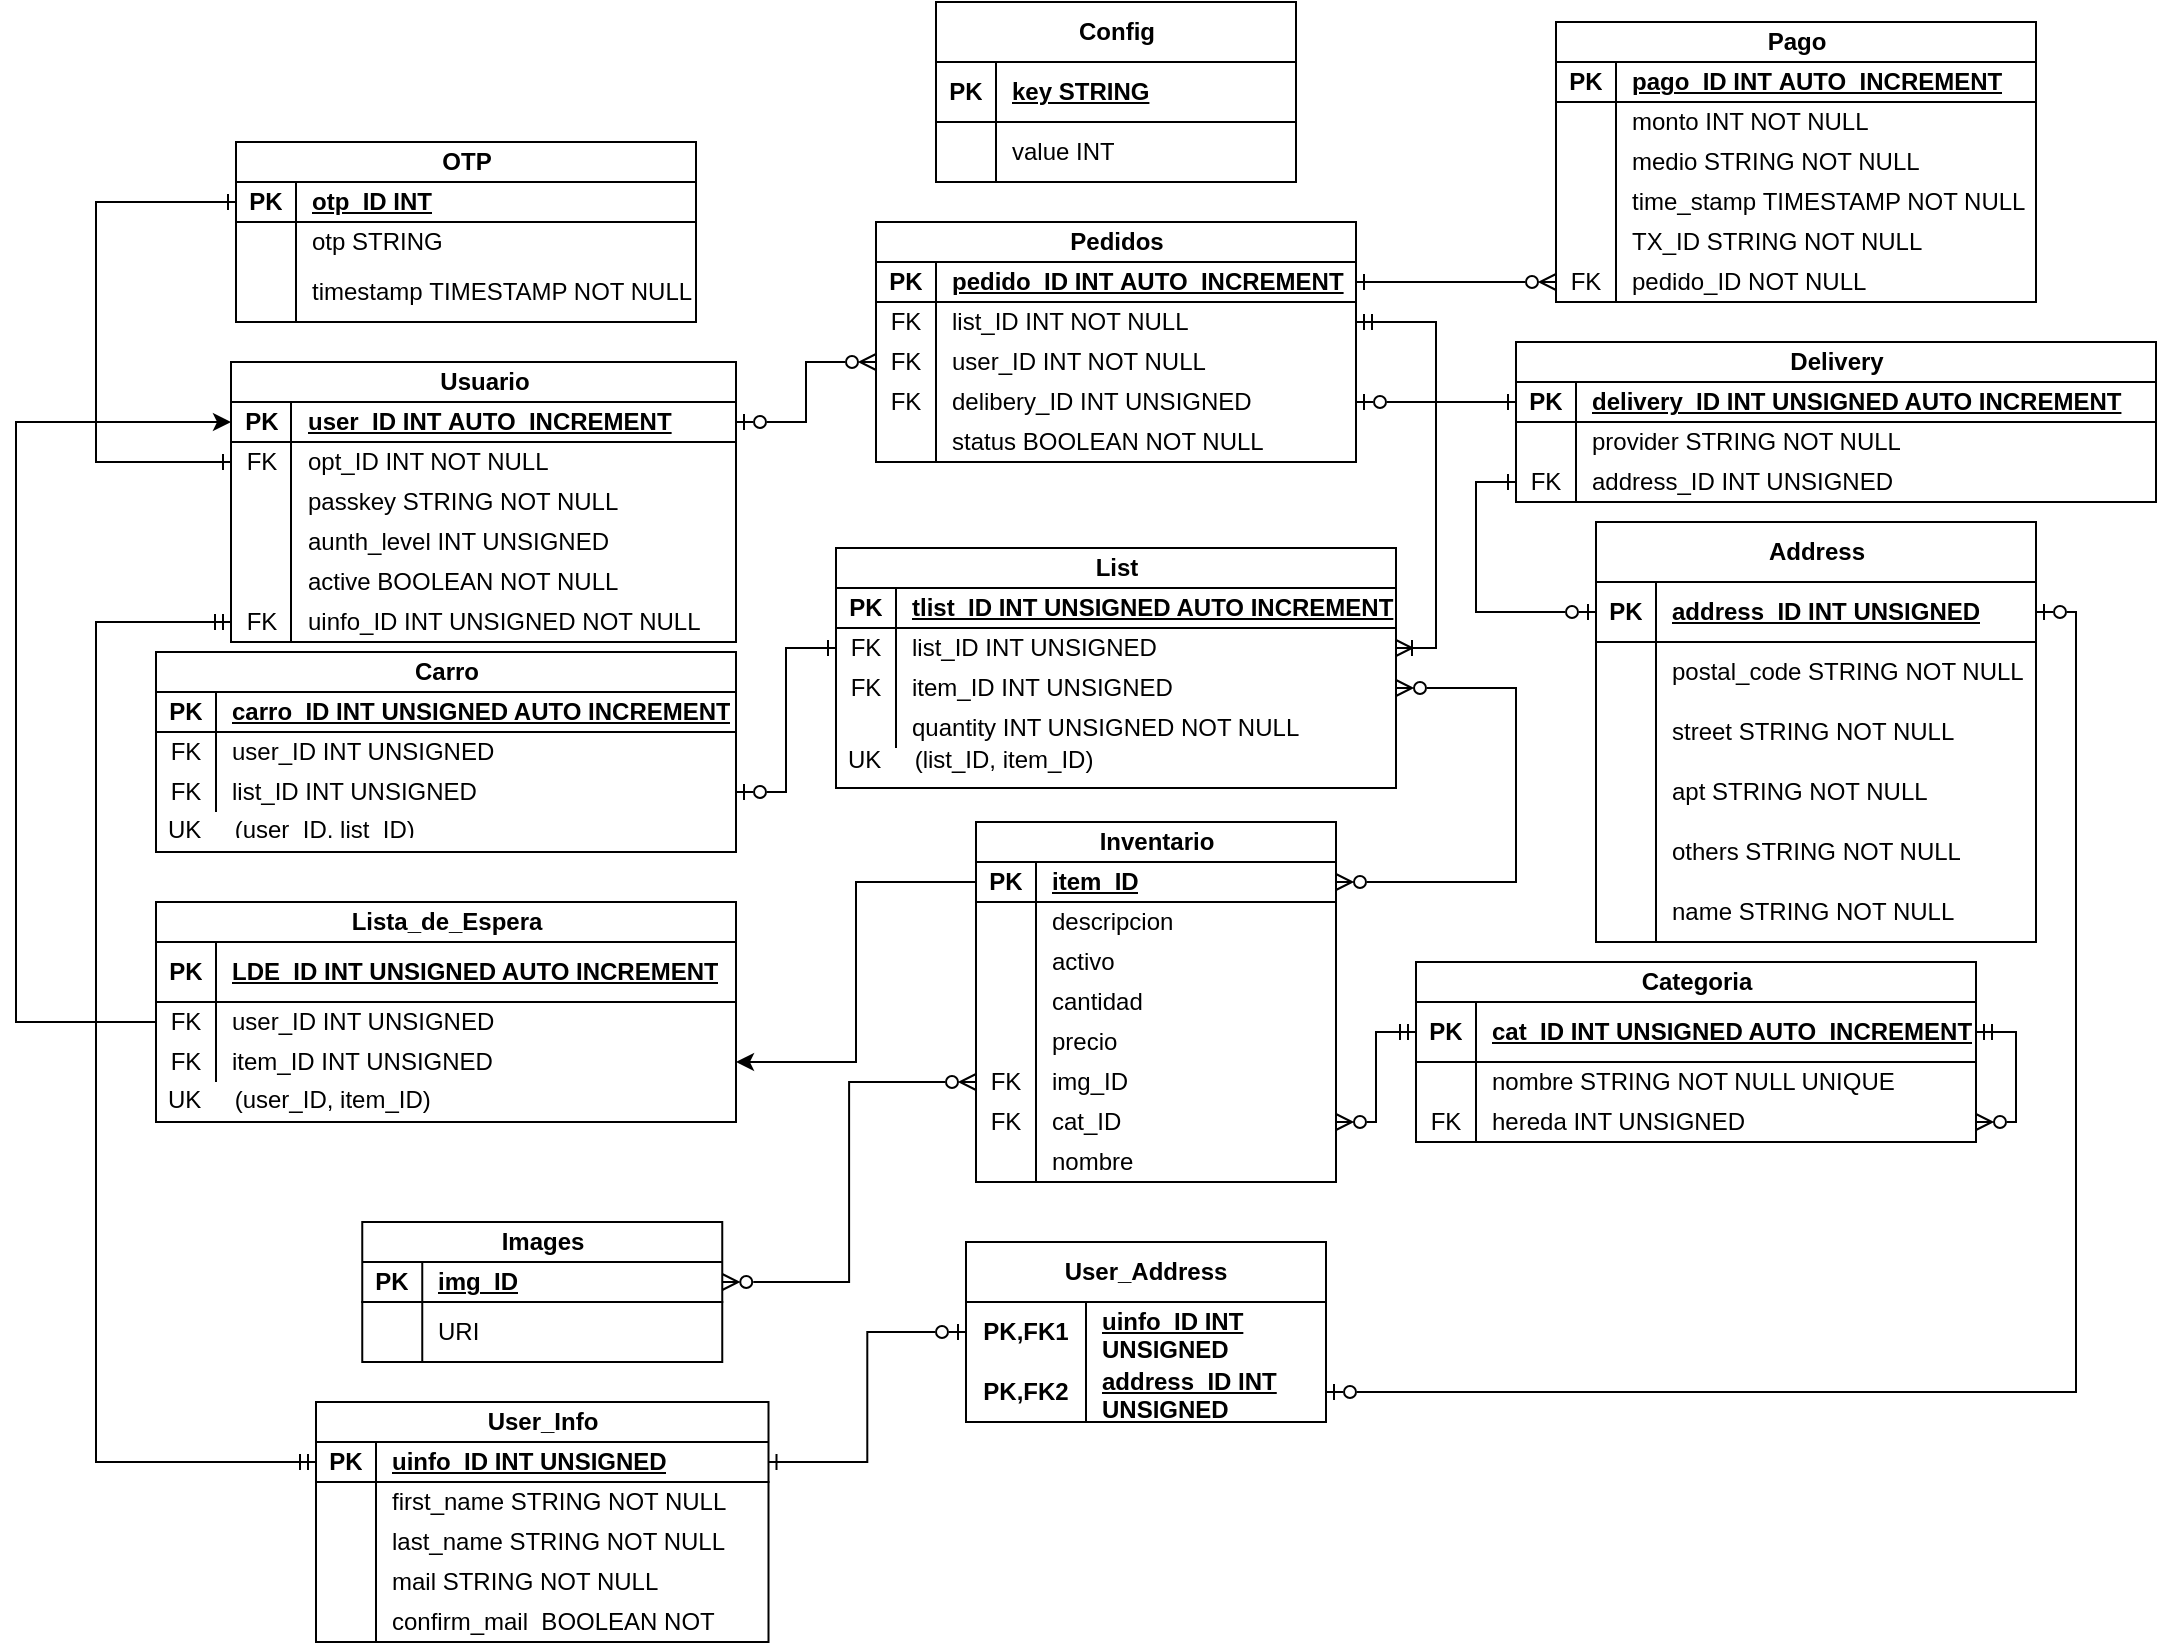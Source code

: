 <mxfile version="27.0.9">
  <diagram name="Page-1" id="5ysOg4D-5KRoqxy0ck68">
    <mxGraphModel dx="1303" dy="707" grid="1" gridSize="10" guides="1" tooltips="1" connect="1" arrows="1" fold="1" page="1" pageScale="1" pageWidth="827" pageHeight="1169" math="0" shadow="0">
      <root>
        <mxCell id="0" />
        <mxCell id="1" parent="0" />
        <mxCell id="CE7UFByELRII1qGwGaDn-330" style="edgeStyle=orthogonalEdgeStyle;rounded=0;orthogonalLoop=1;jettySize=auto;html=1;exitX=1;exitY=0.5;exitDx=0;exitDy=0;entryX=1;entryY=0.5;entryDx=0;entryDy=0;startArrow=ERmandOne;startFill=0;endArrow=ERzeroToMany;endFill=0;" edge="1" parent="1" source="CE7UFByELRII1qGwGaDn-45" target="CE7UFByELRII1qGwGaDn-51">
          <mxGeometry relative="1" as="geometry" />
        </mxCell>
        <mxCell id="CE7UFByELRII1qGwGaDn-5" value="Usuario" style="shape=table;startSize=20;container=1;collapsible=1;childLayout=tableLayout;fixedRows=1;rowLines=0;fontStyle=1;align=center;resizeLast=1;html=1;" vertex="1" parent="1">
          <mxGeometry x="487.5" y="390" width="252.5" height="140" as="geometry" />
        </mxCell>
        <mxCell id="CE7UFByELRII1qGwGaDn-6" value="" style="shape=tableRow;horizontal=0;startSize=0;swimlaneHead=0;swimlaneBody=0;fillColor=none;collapsible=0;dropTarget=0;points=[[0,0.5],[1,0.5]];portConstraint=eastwest;top=0;left=0;right=0;bottom=1;" vertex="1" parent="CE7UFByELRII1qGwGaDn-5">
          <mxGeometry y="20" width="252.5" height="20" as="geometry" />
        </mxCell>
        <mxCell id="CE7UFByELRII1qGwGaDn-7" value="PK" style="shape=partialRectangle;connectable=0;fillColor=none;top=0;left=0;bottom=0;right=0;fontStyle=1;overflow=hidden;whiteSpace=wrap;html=1;" vertex="1" parent="CE7UFByELRII1qGwGaDn-6">
          <mxGeometry width="30" height="20" as="geometry">
            <mxRectangle width="30" height="20" as="alternateBounds" />
          </mxGeometry>
        </mxCell>
        <mxCell id="CE7UFByELRII1qGwGaDn-8" value="user_ID INT&amp;nbsp;AUTO_INCREMENT" style="shape=partialRectangle;connectable=0;fillColor=none;top=0;left=0;bottom=0;right=0;align=left;spacingLeft=6;fontStyle=5;overflow=hidden;whiteSpace=wrap;html=1;" vertex="1" parent="CE7UFByELRII1qGwGaDn-6">
          <mxGeometry x="30" width="222.5" height="20" as="geometry">
            <mxRectangle width="222.5" height="20" as="alternateBounds" />
          </mxGeometry>
        </mxCell>
        <mxCell id="CE7UFByELRII1qGwGaDn-540" value="" style="shape=tableRow;horizontal=0;startSize=0;swimlaneHead=0;swimlaneBody=0;fillColor=none;collapsible=0;dropTarget=0;points=[[0,0.5],[1,0.5]];portConstraint=eastwest;top=0;left=0;right=0;bottom=0;" vertex="1" parent="CE7UFByELRII1qGwGaDn-5">
          <mxGeometry y="40" width="252.5" height="20" as="geometry" />
        </mxCell>
        <mxCell id="CE7UFByELRII1qGwGaDn-541" value="FK" style="shape=partialRectangle;connectable=0;fillColor=none;top=0;left=0;bottom=0;right=0;editable=1;overflow=hidden;whiteSpace=wrap;html=1;" vertex="1" parent="CE7UFByELRII1qGwGaDn-540">
          <mxGeometry width="30" height="20" as="geometry">
            <mxRectangle width="30" height="20" as="alternateBounds" />
          </mxGeometry>
        </mxCell>
        <mxCell id="CE7UFByELRII1qGwGaDn-542" value="opt_ID INT NOT NULL" style="shape=partialRectangle;connectable=0;fillColor=none;top=0;left=0;bottom=0;right=0;align=left;spacingLeft=6;overflow=hidden;whiteSpace=wrap;html=1;" vertex="1" parent="CE7UFByELRII1qGwGaDn-540">
          <mxGeometry x="30" width="222.5" height="20" as="geometry">
            <mxRectangle width="222.5" height="20" as="alternateBounds" />
          </mxGeometry>
        </mxCell>
        <mxCell id="CE7UFByELRII1qGwGaDn-12" value="" style="shape=tableRow;horizontal=0;startSize=0;swimlaneHead=0;swimlaneBody=0;fillColor=none;collapsible=0;dropTarget=0;points=[[0,0.5],[1,0.5]];portConstraint=eastwest;top=0;left=0;right=0;bottom=0;" vertex="1" parent="CE7UFByELRII1qGwGaDn-5">
          <mxGeometry y="60" width="252.5" height="20" as="geometry" />
        </mxCell>
        <mxCell id="CE7UFByELRII1qGwGaDn-13" value="" style="shape=partialRectangle;connectable=0;fillColor=none;top=0;left=0;bottom=0;right=0;editable=1;overflow=hidden;whiteSpace=wrap;html=1;" vertex="1" parent="CE7UFByELRII1qGwGaDn-12">
          <mxGeometry width="30" height="20" as="geometry">
            <mxRectangle width="30" height="20" as="alternateBounds" />
          </mxGeometry>
        </mxCell>
        <mxCell id="CE7UFByELRII1qGwGaDn-14" value="passkey STRING&amp;nbsp;NOT NULL" style="shape=partialRectangle;connectable=0;fillColor=none;top=0;left=0;bottom=0;right=0;align=left;spacingLeft=6;overflow=hidden;whiteSpace=wrap;html=1;" vertex="1" parent="CE7UFByELRII1qGwGaDn-12">
          <mxGeometry x="30" width="222.5" height="20" as="geometry">
            <mxRectangle width="222.5" height="20" as="alternateBounds" />
          </mxGeometry>
        </mxCell>
        <mxCell id="CE7UFByELRII1qGwGaDn-262" value="" style="shape=tableRow;horizontal=0;startSize=0;swimlaneHead=0;swimlaneBody=0;fillColor=none;collapsible=0;dropTarget=0;points=[[0,0.5],[1,0.5]];portConstraint=eastwest;top=0;left=0;right=0;bottom=0;" vertex="1" parent="CE7UFByELRII1qGwGaDn-5">
          <mxGeometry y="80" width="252.5" height="20" as="geometry" />
        </mxCell>
        <mxCell id="CE7UFByELRII1qGwGaDn-263" value="" style="shape=partialRectangle;connectable=0;fillColor=none;top=0;left=0;bottom=0;right=0;editable=1;overflow=hidden;whiteSpace=wrap;html=1;" vertex="1" parent="CE7UFByELRII1qGwGaDn-262">
          <mxGeometry width="30" height="20" as="geometry">
            <mxRectangle width="30" height="20" as="alternateBounds" />
          </mxGeometry>
        </mxCell>
        <mxCell id="CE7UFByELRII1qGwGaDn-264" value="aunth_level INT UNSIGNED" style="shape=partialRectangle;connectable=0;fillColor=none;top=0;left=0;bottom=0;right=0;align=left;spacingLeft=6;overflow=hidden;whiteSpace=wrap;html=1;" vertex="1" parent="CE7UFByELRII1qGwGaDn-262">
          <mxGeometry x="30" width="222.5" height="20" as="geometry">
            <mxRectangle width="222.5" height="20" as="alternateBounds" />
          </mxGeometry>
        </mxCell>
        <mxCell id="CE7UFByELRII1qGwGaDn-333" value="" style="shape=tableRow;horizontal=0;startSize=0;swimlaneHead=0;swimlaneBody=0;fillColor=none;collapsible=0;dropTarget=0;points=[[0,0.5],[1,0.5]];portConstraint=eastwest;top=0;left=0;right=0;bottom=0;" vertex="1" parent="CE7UFByELRII1qGwGaDn-5">
          <mxGeometry y="100" width="252.5" height="20" as="geometry" />
        </mxCell>
        <mxCell id="CE7UFByELRII1qGwGaDn-334" value="" style="shape=partialRectangle;connectable=0;fillColor=none;top=0;left=0;bottom=0;right=0;editable=1;overflow=hidden;whiteSpace=wrap;html=1;" vertex="1" parent="CE7UFByELRII1qGwGaDn-333">
          <mxGeometry width="30" height="20" as="geometry">
            <mxRectangle width="30" height="20" as="alternateBounds" />
          </mxGeometry>
        </mxCell>
        <mxCell id="CE7UFByELRII1qGwGaDn-335" value="active BOOLEAN NOT NULL" style="shape=partialRectangle;connectable=0;fillColor=none;top=0;left=0;bottom=0;right=0;align=left;spacingLeft=6;overflow=hidden;whiteSpace=wrap;html=1;" vertex="1" parent="CE7UFByELRII1qGwGaDn-333">
          <mxGeometry x="30" width="222.5" height="20" as="geometry">
            <mxRectangle width="222.5" height="20" as="alternateBounds" />
          </mxGeometry>
        </mxCell>
        <mxCell id="CE7UFByELRII1qGwGaDn-427" value="" style="shape=tableRow;horizontal=0;startSize=0;swimlaneHead=0;swimlaneBody=0;fillColor=none;collapsible=0;dropTarget=0;points=[[0,0.5],[1,0.5]];portConstraint=eastwest;top=0;left=0;right=0;bottom=0;" vertex="1" parent="CE7UFByELRII1qGwGaDn-5">
          <mxGeometry y="120" width="252.5" height="20" as="geometry" />
        </mxCell>
        <mxCell id="CE7UFByELRII1qGwGaDn-428" value="FK" style="shape=partialRectangle;connectable=0;fillColor=none;top=0;left=0;bottom=0;right=0;editable=1;overflow=hidden;whiteSpace=wrap;html=1;" vertex="1" parent="CE7UFByELRII1qGwGaDn-427">
          <mxGeometry width="30" height="20" as="geometry">
            <mxRectangle width="30" height="20" as="alternateBounds" />
          </mxGeometry>
        </mxCell>
        <mxCell id="CE7UFByELRII1qGwGaDn-429" value="uinfo_ID INT UNSIGNED NOT NULL" style="shape=partialRectangle;connectable=0;fillColor=none;top=0;left=0;bottom=0;right=0;align=left;spacingLeft=6;overflow=hidden;whiteSpace=wrap;html=1;" vertex="1" parent="CE7UFByELRII1qGwGaDn-427">
          <mxGeometry x="30" width="222.5" height="20" as="geometry">
            <mxRectangle width="222.5" height="20" as="alternateBounds" />
          </mxGeometry>
        </mxCell>
        <mxCell id="CE7UFByELRII1qGwGaDn-70" value="Pago" style="shape=table;startSize=20;container=1;collapsible=1;childLayout=tableLayout;fixedRows=1;rowLines=0;fontStyle=1;align=center;resizeLast=1;html=1;" vertex="1" parent="1">
          <mxGeometry x="1150" y="220" width="240" height="140" as="geometry" />
        </mxCell>
        <mxCell id="CE7UFByELRII1qGwGaDn-71" value="" style="shape=tableRow;horizontal=0;startSize=0;swimlaneHead=0;swimlaneBody=0;fillColor=none;collapsible=0;dropTarget=0;points=[[0,0.5],[1,0.5]];portConstraint=eastwest;top=0;left=0;right=0;bottom=1;" vertex="1" parent="CE7UFByELRII1qGwGaDn-70">
          <mxGeometry y="20" width="240" height="20" as="geometry" />
        </mxCell>
        <mxCell id="CE7UFByELRII1qGwGaDn-72" value="PK" style="shape=partialRectangle;connectable=0;fillColor=none;top=0;left=0;bottom=0;right=0;fontStyle=1;overflow=hidden;whiteSpace=wrap;html=1;" vertex="1" parent="CE7UFByELRII1qGwGaDn-71">
          <mxGeometry width="30" height="20" as="geometry">
            <mxRectangle width="30" height="20" as="alternateBounds" />
          </mxGeometry>
        </mxCell>
        <mxCell id="CE7UFByELRII1qGwGaDn-73" value="pago_ID INT&amp;nbsp;AUTO_INCREMENT" style="shape=partialRectangle;connectable=0;fillColor=none;top=0;left=0;bottom=0;right=0;align=left;spacingLeft=6;fontStyle=5;overflow=hidden;whiteSpace=wrap;html=1;" vertex="1" parent="CE7UFByELRII1qGwGaDn-71">
          <mxGeometry x="30" width="210" height="20" as="geometry">
            <mxRectangle width="210" height="20" as="alternateBounds" />
          </mxGeometry>
        </mxCell>
        <mxCell id="CE7UFByELRII1qGwGaDn-74" value="" style="shape=tableRow;horizontal=0;startSize=0;swimlaneHead=0;swimlaneBody=0;fillColor=none;collapsible=0;dropTarget=0;points=[[0,0.5],[1,0.5]];portConstraint=eastwest;top=0;left=0;right=0;bottom=0;" vertex="1" parent="CE7UFByELRII1qGwGaDn-70">
          <mxGeometry y="40" width="240" height="20" as="geometry" />
        </mxCell>
        <mxCell id="CE7UFByELRII1qGwGaDn-75" value="" style="shape=partialRectangle;connectable=0;fillColor=none;top=0;left=0;bottom=0;right=0;editable=1;overflow=hidden;whiteSpace=wrap;html=1;" vertex="1" parent="CE7UFByELRII1qGwGaDn-74">
          <mxGeometry width="30" height="20" as="geometry">
            <mxRectangle width="30" height="20" as="alternateBounds" />
          </mxGeometry>
        </mxCell>
        <mxCell id="CE7UFByELRII1qGwGaDn-76" value="monto INT NOT NULL" style="shape=partialRectangle;connectable=0;fillColor=none;top=0;left=0;bottom=0;right=0;align=left;spacingLeft=6;overflow=hidden;whiteSpace=wrap;html=1;" vertex="1" parent="CE7UFByELRII1qGwGaDn-74">
          <mxGeometry x="30" width="210" height="20" as="geometry">
            <mxRectangle width="210" height="20" as="alternateBounds" />
          </mxGeometry>
        </mxCell>
        <mxCell id="CE7UFByELRII1qGwGaDn-77" value="" style="shape=tableRow;horizontal=0;startSize=0;swimlaneHead=0;swimlaneBody=0;fillColor=none;collapsible=0;dropTarget=0;points=[[0,0.5],[1,0.5]];portConstraint=eastwest;top=0;left=0;right=0;bottom=0;" vertex="1" parent="CE7UFByELRII1qGwGaDn-70">
          <mxGeometry y="60" width="240" height="20" as="geometry" />
        </mxCell>
        <mxCell id="CE7UFByELRII1qGwGaDn-78" value="" style="shape=partialRectangle;connectable=0;fillColor=none;top=0;left=0;bottom=0;right=0;editable=1;overflow=hidden;whiteSpace=wrap;html=1;" vertex="1" parent="CE7UFByELRII1qGwGaDn-77">
          <mxGeometry width="30" height="20" as="geometry">
            <mxRectangle width="30" height="20" as="alternateBounds" />
          </mxGeometry>
        </mxCell>
        <mxCell id="CE7UFByELRII1qGwGaDn-79" value="medio STRING NOT NULL" style="shape=partialRectangle;connectable=0;fillColor=none;top=0;left=0;bottom=0;right=0;align=left;spacingLeft=6;overflow=hidden;whiteSpace=wrap;html=1;" vertex="1" parent="CE7UFByELRII1qGwGaDn-77">
          <mxGeometry x="30" width="210" height="20" as="geometry">
            <mxRectangle width="210" height="20" as="alternateBounds" />
          </mxGeometry>
        </mxCell>
        <mxCell id="CE7UFByELRII1qGwGaDn-80" value="" style="shape=tableRow;horizontal=0;startSize=0;swimlaneHead=0;swimlaneBody=0;fillColor=none;collapsible=0;dropTarget=0;points=[[0,0.5],[1,0.5]];portConstraint=eastwest;top=0;left=0;right=0;bottom=0;" vertex="1" parent="CE7UFByELRII1qGwGaDn-70">
          <mxGeometry y="80" width="240" height="20" as="geometry" />
        </mxCell>
        <mxCell id="CE7UFByELRII1qGwGaDn-81" value="" style="shape=partialRectangle;connectable=0;fillColor=none;top=0;left=0;bottom=0;right=0;editable=1;overflow=hidden;whiteSpace=wrap;html=1;" vertex="1" parent="CE7UFByELRII1qGwGaDn-80">
          <mxGeometry width="30" height="20" as="geometry">
            <mxRectangle width="30" height="20" as="alternateBounds" />
          </mxGeometry>
        </mxCell>
        <mxCell id="CE7UFByELRII1qGwGaDn-82" value="time_stamp&amp;nbsp;TIMESTAMP NOT NULL" style="shape=partialRectangle;connectable=0;fillColor=none;top=0;left=0;bottom=0;right=0;align=left;spacingLeft=6;overflow=hidden;whiteSpace=wrap;html=1;" vertex="1" parent="CE7UFByELRII1qGwGaDn-80">
          <mxGeometry x="30" width="210" height="20" as="geometry">
            <mxRectangle width="210" height="20" as="alternateBounds" />
          </mxGeometry>
        </mxCell>
        <mxCell id="CE7UFByELRII1qGwGaDn-135" value="" style="shape=tableRow;horizontal=0;startSize=0;swimlaneHead=0;swimlaneBody=0;fillColor=none;collapsible=0;dropTarget=0;points=[[0,0.5],[1,0.5]];portConstraint=eastwest;top=0;left=0;right=0;bottom=0;" vertex="1" parent="CE7UFByELRII1qGwGaDn-70">
          <mxGeometry y="100" width="240" height="20" as="geometry" />
        </mxCell>
        <mxCell id="CE7UFByELRII1qGwGaDn-136" value="" style="shape=partialRectangle;connectable=0;fillColor=none;top=0;left=0;bottom=0;right=0;editable=1;overflow=hidden;whiteSpace=wrap;html=1;" vertex="1" parent="CE7UFByELRII1qGwGaDn-135">
          <mxGeometry width="30" height="20" as="geometry">
            <mxRectangle width="30" height="20" as="alternateBounds" />
          </mxGeometry>
        </mxCell>
        <mxCell id="CE7UFByELRII1qGwGaDn-137" value="TX_ID STRING NOT NULL" style="shape=partialRectangle;connectable=0;fillColor=none;top=0;left=0;bottom=0;right=0;align=left;spacingLeft=6;overflow=hidden;whiteSpace=wrap;html=1;" vertex="1" parent="CE7UFByELRII1qGwGaDn-135">
          <mxGeometry x="30" width="210" height="20" as="geometry">
            <mxRectangle width="210" height="20" as="alternateBounds" />
          </mxGeometry>
        </mxCell>
        <mxCell id="CE7UFByELRII1qGwGaDn-324" value="" style="shape=tableRow;horizontal=0;startSize=0;swimlaneHead=0;swimlaneBody=0;fillColor=none;collapsible=0;dropTarget=0;points=[[0,0.5],[1,0.5]];portConstraint=eastwest;top=0;left=0;right=0;bottom=0;" vertex="1" parent="CE7UFByELRII1qGwGaDn-70">
          <mxGeometry y="120" width="240" height="20" as="geometry" />
        </mxCell>
        <mxCell id="CE7UFByELRII1qGwGaDn-325" value="FK" style="shape=partialRectangle;connectable=0;fillColor=none;top=0;left=0;bottom=0;right=0;editable=1;overflow=hidden;whiteSpace=wrap;html=1;" vertex="1" parent="CE7UFByELRII1qGwGaDn-324">
          <mxGeometry width="30" height="20" as="geometry">
            <mxRectangle width="30" height="20" as="alternateBounds" />
          </mxGeometry>
        </mxCell>
        <mxCell id="CE7UFByELRII1qGwGaDn-326" value="pedido_ID NOT NULL" style="shape=partialRectangle;connectable=0;fillColor=none;top=0;left=0;bottom=0;right=0;align=left;spacingLeft=6;overflow=hidden;whiteSpace=wrap;html=1;" vertex="1" parent="CE7UFByELRII1qGwGaDn-324">
          <mxGeometry x="30" width="210" height="20" as="geometry">
            <mxRectangle width="210" height="20" as="alternateBounds" />
          </mxGeometry>
        </mxCell>
        <mxCell id="CE7UFByELRII1qGwGaDn-122" value="Pedidos" style="shape=table;startSize=20;container=1;collapsible=1;childLayout=tableLayout;fixedRows=1;rowLines=0;fontStyle=1;align=center;resizeLast=1;html=1;" vertex="1" parent="1">
          <mxGeometry x="810" y="320" width="240" height="120" as="geometry" />
        </mxCell>
        <mxCell id="CE7UFByELRII1qGwGaDn-123" value="" style="shape=tableRow;horizontal=0;startSize=0;swimlaneHead=0;swimlaneBody=0;fillColor=none;collapsible=0;dropTarget=0;points=[[0,0.5],[1,0.5]];portConstraint=eastwest;top=0;left=0;right=0;bottom=1;" vertex="1" parent="CE7UFByELRII1qGwGaDn-122">
          <mxGeometry y="20" width="240" height="20" as="geometry" />
        </mxCell>
        <mxCell id="CE7UFByELRII1qGwGaDn-124" value="PK" style="shape=partialRectangle;connectable=0;fillColor=none;top=0;left=0;bottom=0;right=0;fontStyle=1;overflow=hidden;whiteSpace=wrap;html=1;" vertex="1" parent="CE7UFByELRII1qGwGaDn-123">
          <mxGeometry width="30" height="20" as="geometry">
            <mxRectangle width="30" height="20" as="alternateBounds" />
          </mxGeometry>
        </mxCell>
        <mxCell id="CE7UFByELRII1qGwGaDn-125" value="pedido_ID INT&amp;nbsp;AUTO_INCREMENT" style="shape=partialRectangle;connectable=0;fillColor=none;top=0;left=0;bottom=0;right=0;align=left;spacingLeft=6;fontStyle=5;overflow=hidden;whiteSpace=wrap;html=1;" vertex="1" parent="CE7UFByELRII1qGwGaDn-123">
          <mxGeometry x="30" width="210" height="20" as="geometry">
            <mxRectangle width="210" height="20" as="alternateBounds" />
          </mxGeometry>
        </mxCell>
        <mxCell id="CE7UFByELRII1qGwGaDn-126" value="" style="shape=tableRow;horizontal=0;startSize=0;swimlaneHead=0;swimlaneBody=0;fillColor=none;collapsible=0;dropTarget=0;points=[[0,0.5],[1,0.5]];portConstraint=eastwest;top=0;left=0;right=0;bottom=0;" vertex="1" parent="CE7UFByELRII1qGwGaDn-122">
          <mxGeometry y="40" width="240" height="20" as="geometry" />
        </mxCell>
        <mxCell id="CE7UFByELRII1qGwGaDn-127" value="FK" style="shape=partialRectangle;connectable=0;fillColor=none;top=0;left=0;bottom=0;right=0;editable=1;overflow=hidden;whiteSpace=wrap;html=1;" vertex="1" parent="CE7UFByELRII1qGwGaDn-126">
          <mxGeometry width="30" height="20" as="geometry">
            <mxRectangle width="30" height="20" as="alternateBounds" />
          </mxGeometry>
        </mxCell>
        <mxCell id="CE7UFByELRII1qGwGaDn-128" value="list_ID INT NOT NULL" style="shape=partialRectangle;connectable=0;fillColor=none;top=0;left=0;bottom=0;right=0;align=left;spacingLeft=6;overflow=hidden;whiteSpace=wrap;html=1;" vertex="1" parent="CE7UFByELRII1qGwGaDn-126">
          <mxGeometry x="30" width="210" height="20" as="geometry">
            <mxRectangle width="210" height="20" as="alternateBounds" />
          </mxGeometry>
        </mxCell>
        <mxCell id="CE7UFByELRII1qGwGaDn-129" value="" style="shape=tableRow;horizontal=0;startSize=0;swimlaneHead=0;swimlaneBody=0;fillColor=none;collapsible=0;dropTarget=0;points=[[0,0.5],[1,0.5]];portConstraint=eastwest;top=0;left=0;right=0;bottom=0;" vertex="1" parent="CE7UFByELRII1qGwGaDn-122">
          <mxGeometry y="60" width="240" height="20" as="geometry" />
        </mxCell>
        <mxCell id="CE7UFByELRII1qGwGaDn-130" value="FK" style="shape=partialRectangle;connectable=0;fillColor=none;top=0;left=0;bottom=0;right=0;editable=1;overflow=hidden;whiteSpace=wrap;html=1;" vertex="1" parent="CE7UFByELRII1qGwGaDn-129">
          <mxGeometry width="30" height="20" as="geometry">
            <mxRectangle width="30" height="20" as="alternateBounds" />
          </mxGeometry>
        </mxCell>
        <mxCell id="CE7UFByELRII1qGwGaDn-131" value="user_ID INT NOT NULL" style="shape=partialRectangle;connectable=0;fillColor=none;top=0;left=0;bottom=0;right=0;align=left;spacingLeft=6;overflow=hidden;whiteSpace=wrap;html=1;" vertex="1" parent="CE7UFByELRII1qGwGaDn-129">
          <mxGeometry x="30" width="210" height="20" as="geometry">
            <mxRectangle width="210" height="20" as="alternateBounds" />
          </mxGeometry>
        </mxCell>
        <mxCell id="CE7UFByELRII1qGwGaDn-132" value="" style="shape=tableRow;horizontal=0;startSize=0;swimlaneHead=0;swimlaneBody=0;fillColor=none;collapsible=0;dropTarget=0;points=[[0,0.5],[1,0.5]];portConstraint=eastwest;top=0;left=0;right=0;bottom=0;" vertex="1" parent="CE7UFByELRII1qGwGaDn-122">
          <mxGeometry y="80" width="240" height="20" as="geometry" />
        </mxCell>
        <mxCell id="CE7UFByELRII1qGwGaDn-133" value="FK" style="shape=partialRectangle;connectable=0;fillColor=none;top=0;left=0;bottom=0;right=0;editable=1;overflow=hidden;whiteSpace=wrap;html=1;" vertex="1" parent="CE7UFByELRII1qGwGaDn-132">
          <mxGeometry width="30" height="20" as="geometry">
            <mxRectangle width="30" height="20" as="alternateBounds" />
          </mxGeometry>
        </mxCell>
        <mxCell id="CE7UFByELRII1qGwGaDn-134" value="delibery_ID INT UNSIGNED" style="shape=partialRectangle;connectable=0;fillColor=none;top=0;left=0;bottom=0;right=0;align=left;spacingLeft=6;overflow=hidden;whiteSpace=wrap;html=1;" vertex="1" parent="CE7UFByELRII1qGwGaDn-132">
          <mxGeometry x="30" width="210" height="20" as="geometry">
            <mxRectangle width="210" height="20" as="alternateBounds" />
          </mxGeometry>
        </mxCell>
        <mxCell id="CE7UFByELRII1qGwGaDn-410" value="" style="shape=tableRow;horizontal=0;startSize=0;swimlaneHead=0;swimlaneBody=0;fillColor=none;collapsible=0;dropTarget=0;points=[[0,0.5],[1,0.5]];portConstraint=eastwest;top=0;left=0;right=0;bottom=0;" vertex="1" parent="CE7UFByELRII1qGwGaDn-122">
          <mxGeometry y="100" width="240" height="20" as="geometry" />
        </mxCell>
        <mxCell id="CE7UFByELRII1qGwGaDn-411" value="" style="shape=partialRectangle;connectable=0;fillColor=none;top=0;left=0;bottom=0;right=0;editable=1;overflow=hidden;whiteSpace=wrap;html=1;" vertex="1" parent="CE7UFByELRII1qGwGaDn-410">
          <mxGeometry width="30" height="20" as="geometry">
            <mxRectangle width="30" height="20" as="alternateBounds" />
          </mxGeometry>
        </mxCell>
        <mxCell id="CE7UFByELRII1qGwGaDn-412" value="status&amp;nbsp;BOOLEAN NOT NULL&lt;span style=&quot;white-space: pre;&quot;&gt;&#x9;&lt;/span&gt;" style="shape=partialRectangle;connectable=0;fillColor=none;top=0;left=0;bottom=0;right=0;align=left;spacingLeft=6;overflow=hidden;whiteSpace=wrap;html=1;" vertex="1" parent="CE7UFByELRII1qGwGaDn-410">
          <mxGeometry x="30" width="210" height="20" as="geometry">
            <mxRectangle width="210" height="20" as="alternateBounds" />
          </mxGeometry>
        </mxCell>
        <mxCell id="CE7UFByELRII1qGwGaDn-44" value="Categoria" style="shape=table;startSize=20;container=1;collapsible=1;childLayout=tableLayout;fixedRows=1;rowLines=0;fontStyle=1;align=center;resizeLast=1;html=1;" vertex="1" parent="1">
          <mxGeometry x="1080" y="690" width="280" height="90" as="geometry" />
        </mxCell>
        <mxCell id="CE7UFByELRII1qGwGaDn-45" value="" style="shape=tableRow;horizontal=0;startSize=0;swimlaneHead=0;swimlaneBody=0;fillColor=none;collapsible=0;dropTarget=0;points=[[0,0.5],[1,0.5]];portConstraint=eastwest;top=0;left=0;right=0;bottom=1;" vertex="1" parent="CE7UFByELRII1qGwGaDn-44">
          <mxGeometry y="20" width="280" height="30" as="geometry" />
        </mxCell>
        <mxCell id="CE7UFByELRII1qGwGaDn-46" value="PK" style="shape=partialRectangle;connectable=0;fillColor=none;top=0;left=0;bottom=0;right=0;fontStyle=1;overflow=hidden;whiteSpace=wrap;html=1;" vertex="1" parent="CE7UFByELRII1qGwGaDn-45">
          <mxGeometry width="30" height="30" as="geometry">
            <mxRectangle width="30" height="30" as="alternateBounds" />
          </mxGeometry>
        </mxCell>
        <mxCell id="CE7UFByELRII1qGwGaDn-47" value="cat_ID INT UNSIGNED AUTO_INCREMENT" style="shape=partialRectangle;connectable=0;fillColor=none;top=0;left=0;bottom=0;right=0;align=left;spacingLeft=6;fontStyle=5;overflow=hidden;whiteSpace=wrap;html=1;" vertex="1" parent="CE7UFByELRII1qGwGaDn-45">
          <mxGeometry x="30" width="250" height="30" as="geometry">
            <mxRectangle width="250" height="30" as="alternateBounds" />
          </mxGeometry>
        </mxCell>
        <mxCell id="CE7UFByELRII1qGwGaDn-48" value="" style="shape=tableRow;horizontal=0;startSize=0;swimlaneHead=0;swimlaneBody=0;fillColor=none;collapsible=0;dropTarget=0;points=[[0,0.5],[1,0.5]];portConstraint=eastwest;top=0;left=0;right=0;bottom=0;" vertex="1" parent="CE7UFByELRII1qGwGaDn-44">
          <mxGeometry y="50" width="280" height="20" as="geometry" />
        </mxCell>
        <mxCell id="CE7UFByELRII1qGwGaDn-49" value="" style="shape=partialRectangle;connectable=0;fillColor=none;top=0;left=0;bottom=0;right=0;editable=1;overflow=hidden;whiteSpace=wrap;html=1;" vertex="1" parent="CE7UFByELRII1qGwGaDn-48">
          <mxGeometry width="30" height="20" as="geometry">
            <mxRectangle width="30" height="20" as="alternateBounds" />
          </mxGeometry>
        </mxCell>
        <mxCell id="CE7UFByELRII1qGwGaDn-50" value="nombre STRING&amp;nbsp;NOT NULL UNIQUE" style="shape=partialRectangle;connectable=0;fillColor=none;top=0;left=0;bottom=0;right=0;align=left;spacingLeft=6;overflow=hidden;whiteSpace=wrap;html=1;" vertex="1" parent="CE7UFByELRII1qGwGaDn-48">
          <mxGeometry x="30" width="250" height="20" as="geometry">
            <mxRectangle width="250" height="20" as="alternateBounds" />
          </mxGeometry>
        </mxCell>
        <mxCell id="CE7UFByELRII1qGwGaDn-51" value="" style="shape=tableRow;horizontal=0;startSize=0;swimlaneHead=0;swimlaneBody=0;fillColor=none;collapsible=0;dropTarget=0;points=[[0,0.5],[1,0.5]];portConstraint=eastwest;top=0;left=0;right=0;bottom=0;" vertex="1" parent="CE7UFByELRII1qGwGaDn-44">
          <mxGeometry y="70" width="280" height="20" as="geometry" />
        </mxCell>
        <mxCell id="CE7UFByELRII1qGwGaDn-52" value="FK" style="shape=partialRectangle;connectable=0;fillColor=none;top=0;left=0;bottom=0;right=0;editable=1;overflow=hidden;whiteSpace=wrap;html=1;" vertex="1" parent="CE7UFByELRII1qGwGaDn-51">
          <mxGeometry width="30" height="20" as="geometry">
            <mxRectangle width="30" height="20" as="alternateBounds" />
          </mxGeometry>
        </mxCell>
        <mxCell id="CE7UFByELRII1qGwGaDn-53" value="hereda INT UNSIGNED" style="shape=partialRectangle;connectable=0;fillColor=none;top=0;left=0;bottom=0;right=0;align=left;spacingLeft=6;overflow=hidden;whiteSpace=wrap;html=1;" vertex="1" parent="CE7UFByELRII1qGwGaDn-51">
          <mxGeometry x="30" width="250" height="20" as="geometry">
            <mxRectangle width="250" height="20" as="alternateBounds" />
          </mxGeometry>
        </mxCell>
        <mxCell id="CE7UFByELRII1qGwGaDn-57" value="Inventario" style="shape=table;startSize=20;container=1;collapsible=1;childLayout=tableLayout;fixedRows=1;rowLines=0;fontStyle=1;align=center;resizeLast=1;html=1;" vertex="1" parent="1">
          <mxGeometry x="860" y="620" width="180" height="180" as="geometry" />
        </mxCell>
        <mxCell id="CE7UFByELRII1qGwGaDn-58" value="" style="shape=tableRow;horizontal=0;startSize=0;swimlaneHead=0;swimlaneBody=0;fillColor=none;collapsible=0;dropTarget=0;points=[[0,0.5],[1,0.5]];portConstraint=eastwest;top=0;left=0;right=0;bottom=1;" vertex="1" parent="CE7UFByELRII1qGwGaDn-57">
          <mxGeometry y="20" width="180" height="20" as="geometry" />
        </mxCell>
        <mxCell id="CE7UFByELRII1qGwGaDn-59" value="PK" style="shape=partialRectangle;connectable=0;fillColor=none;top=0;left=0;bottom=0;right=0;fontStyle=1;overflow=hidden;whiteSpace=wrap;html=1;" vertex="1" parent="CE7UFByELRII1qGwGaDn-58">
          <mxGeometry width="30" height="20" as="geometry">
            <mxRectangle width="30" height="20" as="alternateBounds" />
          </mxGeometry>
        </mxCell>
        <mxCell id="CE7UFByELRII1qGwGaDn-60" value="item_ID" style="shape=partialRectangle;connectable=0;fillColor=none;top=0;left=0;bottom=0;right=0;align=left;spacingLeft=6;fontStyle=5;overflow=hidden;whiteSpace=wrap;html=1;" vertex="1" parent="CE7UFByELRII1qGwGaDn-58">
          <mxGeometry x="30" width="150" height="20" as="geometry">
            <mxRectangle width="150" height="20" as="alternateBounds" />
          </mxGeometry>
        </mxCell>
        <mxCell id="CE7UFByELRII1qGwGaDn-61" value="" style="shape=tableRow;horizontal=0;startSize=0;swimlaneHead=0;swimlaneBody=0;fillColor=none;collapsible=0;dropTarget=0;points=[[0,0.5],[1,0.5]];portConstraint=eastwest;top=0;left=0;right=0;bottom=0;" vertex="1" parent="CE7UFByELRII1qGwGaDn-57">
          <mxGeometry y="40" width="180" height="20" as="geometry" />
        </mxCell>
        <mxCell id="CE7UFByELRII1qGwGaDn-62" value="" style="shape=partialRectangle;connectable=0;fillColor=none;top=0;left=0;bottom=0;right=0;editable=1;overflow=hidden;whiteSpace=wrap;html=1;" vertex="1" parent="CE7UFByELRII1qGwGaDn-61">
          <mxGeometry width="30" height="20" as="geometry">
            <mxRectangle width="30" height="20" as="alternateBounds" />
          </mxGeometry>
        </mxCell>
        <mxCell id="CE7UFByELRII1qGwGaDn-63" value="descripcion" style="shape=partialRectangle;connectable=0;fillColor=none;top=0;left=0;bottom=0;right=0;align=left;spacingLeft=6;overflow=hidden;whiteSpace=wrap;html=1;" vertex="1" parent="CE7UFByELRII1qGwGaDn-61">
          <mxGeometry x="30" width="150" height="20" as="geometry">
            <mxRectangle width="150" height="20" as="alternateBounds" />
          </mxGeometry>
        </mxCell>
        <mxCell id="CE7UFByELRII1qGwGaDn-64" value="" style="shape=tableRow;horizontal=0;startSize=0;swimlaneHead=0;swimlaneBody=0;fillColor=none;collapsible=0;dropTarget=0;points=[[0,0.5],[1,0.5]];portConstraint=eastwest;top=0;left=0;right=0;bottom=0;" vertex="1" parent="CE7UFByELRII1qGwGaDn-57">
          <mxGeometry y="60" width="180" height="20" as="geometry" />
        </mxCell>
        <mxCell id="CE7UFByELRII1qGwGaDn-65" value="" style="shape=partialRectangle;connectable=0;fillColor=none;top=0;left=0;bottom=0;right=0;editable=1;overflow=hidden;whiteSpace=wrap;html=1;" vertex="1" parent="CE7UFByELRII1qGwGaDn-64">
          <mxGeometry width="30" height="20" as="geometry">
            <mxRectangle width="30" height="20" as="alternateBounds" />
          </mxGeometry>
        </mxCell>
        <mxCell id="CE7UFByELRII1qGwGaDn-66" value="activo" style="shape=partialRectangle;connectable=0;fillColor=none;top=0;left=0;bottom=0;right=0;align=left;spacingLeft=6;overflow=hidden;whiteSpace=wrap;html=1;" vertex="1" parent="CE7UFByELRII1qGwGaDn-64">
          <mxGeometry x="30" width="150" height="20" as="geometry">
            <mxRectangle width="150" height="20" as="alternateBounds" />
          </mxGeometry>
        </mxCell>
        <mxCell id="CE7UFByELRII1qGwGaDn-67" value="" style="shape=tableRow;horizontal=0;startSize=0;swimlaneHead=0;swimlaneBody=0;fillColor=none;collapsible=0;dropTarget=0;points=[[0,0.5],[1,0.5]];portConstraint=eastwest;top=0;left=0;right=0;bottom=0;" vertex="1" parent="CE7UFByELRII1qGwGaDn-57">
          <mxGeometry y="80" width="180" height="20" as="geometry" />
        </mxCell>
        <mxCell id="CE7UFByELRII1qGwGaDn-68" value="" style="shape=partialRectangle;connectable=0;fillColor=none;top=0;left=0;bottom=0;right=0;editable=1;overflow=hidden;whiteSpace=wrap;html=1;" vertex="1" parent="CE7UFByELRII1qGwGaDn-67">
          <mxGeometry width="30" height="20" as="geometry">
            <mxRectangle width="30" height="20" as="alternateBounds" />
          </mxGeometry>
        </mxCell>
        <mxCell id="CE7UFByELRII1qGwGaDn-69" value="cantidad" style="shape=partialRectangle;connectable=0;fillColor=none;top=0;left=0;bottom=0;right=0;align=left;spacingLeft=6;overflow=hidden;whiteSpace=wrap;html=1;" vertex="1" parent="CE7UFByELRII1qGwGaDn-67">
          <mxGeometry x="30" width="150" height="20" as="geometry">
            <mxRectangle width="150" height="20" as="alternateBounds" />
          </mxGeometry>
        </mxCell>
        <mxCell id="CE7UFByELRII1qGwGaDn-141" value="" style="shape=tableRow;horizontal=0;startSize=0;swimlaneHead=0;swimlaneBody=0;fillColor=none;collapsible=0;dropTarget=0;points=[[0,0.5],[1,0.5]];portConstraint=eastwest;top=0;left=0;right=0;bottom=0;" vertex="1" parent="CE7UFByELRII1qGwGaDn-57">
          <mxGeometry y="100" width="180" height="20" as="geometry" />
        </mxCell>
        <mxCell id="CE7UFByELRII1qGwGaDn-142" value="" style="shape=partialRectangle;connectable=0;fillColor=none;top=0;left=0;bottom=0;right=0;editable=1;overflow=hidden;whiteSpace=wrap;html=1;" vertex="1" parent="CE7UFByELRII1qGwGaDn-141">
          <mxGeometry width="30" height="20" as="geometry">
            <mxRectangle width="30" height="20" as="alternateBounds" />
          </mxGeometry>
        </mxCell>
        <mxCell id="CE7UFByELRII1qGwGaDn-143" value="precio" style="shape=partialRectangle;connectable=0;fillColor=none;top=0;left=0;bottom=0;right=0;align=left;spacingLeft=6;overflow=hidden;whiteSpace=wrap;html=1;" vertex="1" parent="CE7UFByELRII1qGwGaDn-141">
          <mxGeometry x="30" width="150" height="20" as="geometry">
            <mxRectangle width="150" height="20" as="alternateBounds" />
          </mxGeometry>
        </mxCell>
        <mxCell id="CE7UFByELRII1qGwGaDn-169" value="" style="shape=tableRow;horizontal=0;startSize=0;swimlaneHead=0;swimlaneBody=0;fillColor=none;collapsible=0;dropTarget=0;points=[[0,0.5],[1,0.5]];portConstraint=eastwest;top=0;left=0;right=0;bottom=0;" vertex="1" parent="CE7UFByELRII1qGwGaDn-57">
          <mxGeometry y="120" width="180" height="20" as="geometry" />
        </mxCell>
        <mxCell id="CE7UFByELRII1qGwGaDn-170" value="FK" style="shape=partialRectangle;connectable=0;fillColor=none;top=0;left=0;bottom=0;right=0;editable=1;overflow=hidden;whiteSpace=wrap;html=1;" vertex="1" parent="CE7UFByELRII1qGwGaDn-169">
          <mxGeometry width="30" height="20" as="geometry">
            <mxRectangle width="30" height="20" as="alternateBounds" />
          </mxGeometry>
        </mxCell>
        <mxCell id="CE7UFByELRII1qGwGaDn-171" value="img_ID" style="shape=partialRectangle;connectable=0;fillColor=none;top=0;left=0;bottom=0;right=0;align=left;spacingLeft=6;overflow=hidden;whiteSpace=wrap;html=1;" vertex="1" parent="CE7UFByELRII1qGwGaDn-169">
          <mxGeometry x="30" width="150" height="20" as="geometry">
            <mxRectangle width="150" height="20" as="alternateBounds" />
          </mxGeometry>
        </mxCell>
        <mxCell id="CE7UFByELRII1qGwGaDn-204" value="" style="shape=tableRow;horizontal=0;startSize=0;swimlaneHead=0;swimlaneBody=0;fillColor=none;collapsible=0;dropTarget=0;points=[[0,0.5],[1,0.5]];portConstraint=eastwest;top=0;left=0;right=0;bottom=0;" vertex="1" parent="CE7UFByELRII1qGwGaDn-57">
          <mxGeometry y="140" width="180" height="20" as="geometry" />
        </mxCell>
        <mxCell id="CE7UFByELRII1qGwGaDn-205" value="FK" style="shape=partialRectangle;connectable=0;fillColor=none;top=0;left=0;bottom=0;right=0;editable=1;overflow=hidden;whiteSpace=wrap;html=1;" vertex="1" parent="CE7UFByELRII1qGwGaDn-204">
          <mxGeometry width="30" height="20" as="geometry">
            <mxRectangle width="30" height="20" as="alternateBounds" />
          </mxGeometry>
        </mxCell>
        <mxCell id="CE7UFByELRII1qGwGaDn-206" value="cat_ID" style="shape=partialRectangle;connectable=0;fillColor=none;top=0;left=0;bottom=0;right=0;align=left;spacingLeft=6;overflow=hidden;whiteSpace=wrap;html=1;" vertex="1" parent="CE7UFByELRII1qGwGaDn-204">
          <mxGeometry x="30" width="150" height="20" as="geometry">
            <mxRectangle width="150" height="20" as="alternateBounds" />
          </mxGeometry>
        </mxCell>
        <mxCell id="CE7UFByELRII1qGwGaDn-440" value="" style="shape=tableRow;horizontal=0;startSize=0;swimlaneHead=0;swimlaneBody=0;fillColor=none;collapsible=0;dropTarget=0;points=[[0,0.5],[1,0.5]];portConstraint=eastwest;top=0;left=0;right=0;bottom=0;" vertex="1" parent="CE7UFByELRII1qGwGaDn-57">
          <mxGeometry y="160" width="180" height="20" as="geometry" />
        </mxCell>
        <mxCell id="CE7UFByELRII1qGwGaDn-441" value="" style="shape=partialRectangle;connectable=0;fillColor=none;top=0;left=0;bottom=0;right=0;editable=1;overflow=hidden;whiteSpace=wrap;html=1;" vertex="1" parent="CE7UFByELRII1qGwGaDn-440">
          <mxGeometry width="30" height="20" as="geometry">
            <mxRectangle width="30" height="20" as="alternateBounds" />
          </mxGeometry>
        </mxCell>
        <mxCell id="CE7UFByELRII1qGwGaDn-442" value="nombre" style="shape=partialRectangle;connectable=0;fillColor=none;top=0;left=0;bottom=0;right=0;align=left;spacingLeft=6;overflow=hidden;whiteSpace=wrap;html=1;" vertex="1" parent="CE7UFByELRII1qGwGaDn-440">
          <mxGeometry x="30" width="150" height="20" as="geometry">
            <mxRectangle width="150" height="20" as="alternateBounds" />
          </mxGeometry>
        </mxCell>
        <mxCell id="CE7UFByELRII1qGwGaDn-249" value="Images" style="shape=table;startSize=20;container=1;collapsible=1;childLayout=tableLayout;fixedRows=1;rowLines=0;fontStyle=1;align=center;resizeLast=1;html=1;" vertex="1" parent="1">
          <mxGeometry x="553.13" y="820" width="180" height="70" as="geometry" />
        </mxCell>
        <mxCell id="CE7UFByELRII1qGwGaDn-250" value="" style="shape=tableRow;horizontal=0;startSize=0;swimlaneHead=0;swimlaneBody=0;fillColor=none;collapsible=0;dropTarget=0;points=[[0,0.5],[1,0.5]];portConstraint=eastwest;top=0;left=0;right=0;bottom=1;" vertex="1" parent="CE7UFByELRII1qGwGaDn-249">
          <mxGeometry y="20" width="180" height="20" as="geometry" />
        </mxCell>
        <mxCell id="CE7UFByELRII1qGwGaDn-251" value="PK" style="shape=partialRectangle;connectable=0;fillColor=none;top=0;left=0;bottom=0;right=0;fontStyle=1;overflow=hidden;whiteSpace=wrap;html=1;" vertex="1" parent="CE7UFByELRII1qGwGaDn-250">
          <mxGeometry width="30" height="20" as="geometry">
            <mxRectangle width="30" height="20" as="alternateBounds" />
          </mxGeometry>
        </mxCell>
        <mxCell id="CE7UFByELRII1qGwGaDn-252" value="img_ID" style="shape=partialRectangle;connectable=0;fillColor=none;top=0;left=0;bottom=0;right=0;align=left;spacingLeft=6;fontStyle=5;overflow=hidden;whiteSpace=wrap;html=1;" vertex="1" parent="CE7UFByELRII1qGwGaDn-250">
          <mxGeometry x="30" width="150" height="20" as="geometry">
            <mxRectangle width="150" height="20" as="alternateBounds" />
          </mxGeometry>
        </mxCell>
        <mxCell id="CE7UFByELRII1qGwGaDn-253" value="" style="shape=tableRow;horizontal=0;startSize=0;swimlaneHead=0;swimlaneBody=0;fillColor=none;collapsible=0;dropTarget=0;points=[[0,0.5],[1,0.5]];portConstraint=eastwest;top=0;left=0;right=0;bottom=0;" vertex="1" parent="CE7UFByELRII1qGwGaDn-249">
          <mxGeometry y="40" width="180" height="30" as="geometry" />
        </mxCell>
        <mxCell id="CE7UFByELRII1qGwGaDn-254" value="" style="shape=partialRectangle;connectable=0;fillColor=none;top=0;left=0;bottom=0;right=0;editable=1;overflow=hidden;whiteSpace=wrap;html=1;" vertex="1" parent="CE7UFByELRII1qGwGaDn-253">
          <mxGeometry width="30" height="30" as="geometry">
            <mxRectangle width="30" height="30" as="alternateBounds" />
          </mxGeometry>
        </mxCell>
        <mxCell id="CE7UFByELRII1qGwGaDn-255" value="URI" style="shape=partialRectangle;connectable=0;fillColor=none;top=0;left=0;bottom=0;right=0;align=left;spacingLeft=6;overflow=hidden;whiteSpace=wrap;html=1;" vertex="1" parent="CE7UFByELRII1qGwGaDn-253">
          <mxGeometry x="30" width="150" height="30" as="geometry">
            <mxRectangle width="150" height="30" as="alternateBounds" />
          </mxGeometry>
        </mxCell>
        <mxCell id="CE7UFByELRII1qGwGaDn-322" style="edgeStyle=orthogonalEdgeStyle;rounded=0;orthogonalLoop=1;jettySize=auto;html=1;exitX=0;exitY=0.5;exitDx=0;exitDy=0;entryX=1;entryY=0.5;entryDx=0;entryDy=0;startArrow=ERzeroToMany;startFill=0;endArrow=ERzeroToOne;endFill=0;" edge="1" parent="1" source="CE7UFByELRII1qGwGaDn-129" target="CE7UFByELRII1qGwGaDn-6">
          <mxGeometry relative="1" as="geometry" />
        </mxCell>
        <mxCell id="CE7UFByELRII1qGwGaDn-323" style="edgeStyle=orthogonalEdgeStyle;rounded=0;orthogonalLoop=1;jettySize=auto;html=1;exitX=1;exitY=0.5;exitDx=0;exitDy=0;entryX=1;entryY=0.5;entryDx=0;entryDy=0;startArrow=ERmandOne;startFill=0;endArrow=ERoneToMany;endFill=0;" edge="1" parent="1" source="CE7UFByELRII1qGwGaDn-126" target="CE7UFByELRII1qGwGaDn-480">
          <mxGeometry relative="1" as="geometry" />
        </mxCell>
        <mxCell id="CE7UFByELRII1qGwGaDn-327" style="edgeStyle=orthogonalEdgeStyle;rounded=0;orthogonalLoop=1;jettySize=auto;html=1;exitX=1;exitY=0.5;exitDx=0;exitDy=0;entryX=0;entryY=0.5;entryDx=0;entryDy=0;startArrow=ERone;startFill=0;endArrow=ERzeroToMany;endFill=0;" edge="1" parent="1" source="CE7UFByELRII1qGwGaDn-123" target="CE7UFByELRII1qGwGaDn-324">
          <mxGeometry relative="1" as="geometry">
            <Array as="points">
              <mxPoint x="1130" y="350" />
              <mxPoint x="1130" y="350" />
            </Array>
          </mxGeometry>
        </mxCell>
        <mxCell id="CE7UFByELRII1qGwGaDn-331" style="edgeStyle=orthogonalEdgeStyle;rounded=0;orthogonalLoop=1;jettySize=auto;html=1;exitX=0;exitY=0.5;exitDx=0;exitDy=0;entryX=1;entryY=0.5;entryDx=0;entryDy=0;startArrow=ERzeroToMany;startFill=0;endArrow=ERzeroToMany;endFill=0;" edge="1" parent="1" source="CE7UFByELRII1qGwGaDn-169" target="CE7UFByELRII1qGwGaDn-250">
          <mxGeometry relative="1" as="geometry" />
        </mxCell>
        <mxCell id="CE7UFByELRII1qGwGaDn-332" style="edgeStyle=orthogonalEdgeStyle;rounded=0;orthogonalLoop=1;jettySize=auto;html=1;exitX=1;exitY=0.5;exitDx=0;exitDy=0;entryX=0;entryY=0.5;entryDx=0;entryDy=0;startArrow=ERzeroToMany;startFill=0;endArrow=ERmandOne;endFill=0;" edge="1" parent="1" source="CE7UFByELRII1qGwGaDn-204" target="CE7UFByELRII1qGwGaDn-45">
          <mxGeometry relative="1" as="geometry" />
        </mxCell>
        <mxCell id="CE7UFByELRII1qGwGaDn-342" value="User_Info" style="shape=table;startSize=20;container=1;collapsible=1;childLayout=tableLayout;fixedRows=1;rowLines=0;fontStyle=1;align=center;resizeLast=1;html=1;" vertex="1" parent="1">
          <mxGeometry x="530" y="910" width="226.25" height="120" as="geometry" />
        </mxCell>
        <mxCell id="CE7UFByELRII1qGwGaDn-343" value="" style="shape=tableRow;horizontal=0;startSize=0;swimlaneHead=0;swimlaneBody=0;fillColor=none;collapsible=0;dropTarget=0;points=[[0,0.5],[1,0.5]];portConstraint=eastwest;top=0;left=0;right=0;bottom=1;" vertex="1" parent="CE7UFByELRII1qGwGaDn-342">
          <mxGeometry y="20" width="226.25" height="20" as="geometry" />
        </mxCell>
        <mxCell id="CE7UFByELRII1qGwGaDn-344" value="PK" style="shape=partialRectangle;connectable=0;fillColor=none;top=0;left=0;bottom=0;right=0;fontStyle=1;overflow=hidden;whiteSpace=wrap;html=1;" vertex="1" parent="CE7UFByELRII1qGwGaDn-343">
          <mxGeometry width="30" height="20" as="geometry">
            <mxRectangle width="30" height="20" as="alternateBounds" />
          </mxGeometry>
        </mxCell>
        <mxCell id="CE7UFByELRII1qGwGaDn-345" value="uinfo_ID INT UNSIGNED" style="shape=partialRectangle;connectable=0;fillColor=none;top=0;left=0;bottom=0;right=0;align=left;spacingLeft=6;fontStyle=5;overflow=hidden;whiteSpace=wrap;html=1;" vertex="1" parent="CE7UFByELRII1qGwGaDn-343">
          <mxGeometry x="30" width="196.25" height="20" as="geometry">
            <mxRectangle width="196.25" height="20" as="alternateBounds" />
          </mxGeometry>
        </mxCell>
        <mxCell id="CE7UFByELRII1qGwGaDn-346" value="" style="shape=tableRow;horizontal=0;startSize=0;swimlaneHead=0;swimlaneBody=0;fillColor=none;collapsible=0;dropTarget=0;points=[[0,0.5],[1,0.5]];portConstraint=eastwest;top=0;left=0;right=0;bottom=0;" vertex="1" parent="CE7UFByELRII1qGwGaDn-342">
          <mxGeometry y="40" width="226.25" height="20" as="geometry" />
        </mxCell>
        <mxCell id="CE7UFByELRII1qGwGaDn-347" value="" style="shape=partialRectangle;connectable=0;fillColor=none;top=0;left=0;bottom=0;right=0;editable=1;overflow=hidden;whiteSpace=wrap;html=1;" vertex="1" parent="CE7UFByELRII1qGwGaDn-346">
          <mxGeometry width="30" height="20" as="geometry">
            <mxRectangle width="30" height="20" as="alternateBounds" />
          </mxGeometry>
        </mxCell>
        <mxCell id="CE7UFByELRII1qGwGaDn-348" value="first_name STRING NOT NULL" style="shape=partialRectangle;connectable=0;fillColor=none;top=0;left=0;bottom=0;right=0;align=left;spacingLeft=6;overflow=hidden;whiteSpace=wrap;html=1;" vertex="1" parent="CE7UFByELRII1qGwGaDn-346">
          <mxGeometry x="30" width="196.25" height="20" as="geometry">
            <mxRectangle width="196.25" height="20" as="alternateBounds" />
          </mxGeometry>
        </mxCell>
        <mxCell id="CE7UFByELRII1qGwGaDn-349" value="" style="shape=tableRow;horizontal=0;startSize=0;swimlaneHead=0;swimlaneBody=0;fillColor=none;collapsible=0;dropTarget=0;points=[[0,0.5],[1,0.5]];portConstraint=eastwest;top=0;left=0;right=0;bottom=0;" vertex="1" parent="CE7UFByELRII1qGwGaDn-342">
          <mxGeometry y="60" width="226.25" height="20" as="geometry" />
        </mxCell>
        <mxCell id="CE7UFByELRII1qGwGaDn-350" value="" style="shape=partialRectangle;connectable=0;fillColor=none;top=0;left=0;bottom=0;right=0;editable=1;overflow=hidden;whiteSpace=wrap;html=1;" vertex="1" parent="CE7UFByELRII1qGwGaDn-349">
          <mxGeometry width="30" height="20" as="geometry">
            <mxRectangle width="30" height="20" as="alternateBounds" />
          </mxGeometry>
        </mxCell>
        <mxCell id="CE7UFByELRII1qGwGaDn-351" value="last_name STRING NOT NULL" style="shape=partialRectangle;connectable=0;fillColor=none;top=0;left=0;bottom=0;right=0;align=left;spacingLeft=6;overflow=hidden;whiteSpace=wrap;html=1;" vertex="1" parent="CE7UFByELRII1qGwGaDn-349">
          <mxGeometry x="30" width="196.25" height="20" as="geometry">
            <mxRectangle width="196.25" height="20" as="alternateBounds" />
          </mxGeometry>
        </mxCell>
        <mxCell id="CE7UFByELRII1qGwGaDn-421" value="" style="shape=tableRow;horizontal=0;startSize=0;swimlaneHead=0;swimlaneBody=0;fillColor=none;collapsible=0;dropTarget=0;points=[[0,0.5],[1,0.5]];portConstraint=eastwest;top=0;left=0;right=0;bottom=0;" vertex="1" parent="CE7UFByELRII1qGwGaDn-342">
          <mxGeometry y="80" width="226.25" height="20" as="geometry" />
        </mxCell>
        <mxCell id="CE7UFByELRII1qGwGaDn-422" value="" style="shape=partialRectangle;connectable=0;fillColor=none;top=0;left=0;bottom=0;right=0;editable=1;overflow=hidden;whiteSpace=wrap;html=1;" vertex="1" parent="CE7UFByELRII1qGwGaDn-421">
          <mxGeometry width="30" height="20" as="geometry">
            <mxRectangle width="30" height="20" as="alternateBounds" />
          </mxGeometry>
        </mxCell>
        <mxCell id="CE7UFByELRII1qGwGaDn-423" value="mail STRING NOT NULL" style="shape=partialRectangle;connectable=0;fillColor=none;top=0;left=0;bottom=0;right=0;align=left;spacingLeft=6;overflow=hidden;whiteSpace=wrap;html=1;" vertex="1" parent="CE7UFByELRII1qGwGaDn-421">
          <mxGeometry x="30" width="196.25" height="20" as="geometry">
            <mxRectangle width="196.25" height="20" as="alternateBounds" />
          </mxGeometry>
        </mxCell>
        <mxCell id="CE7UFByELRII1qGwGaDn-424" value="" style="shape=tableRow;horizontal=0;startSize=0;swimlaneHead=0;swimlaneBody=0;fillColor=none;collapsible=0;dropTarget=0;points=[[0,0.5],[1,0.5]];portConstraint=eastwest;top=0;left=0;right=0;bottom=0;" vertex="1" parent="CE7UFByELRII1qGwGaDn-342">
          <mxGeometry y="100" width="226.25" height="20" as="geometry" />
        </mxCell>
        <mxCell id="CE7UFByELRII1qGwGaDn-425" value="" style="shape=partialRectangle;connectable=0;fillColor=none;top=0;left=0;bottom=0;right=0;editable=1;overflow=hidden;whiteSpace=wrap;html=1;" vertex="1" parent="CE7UFByELRII1qGwGaDn-424">
          <mxGeometry width="30" height="20" as="geometry">
            <mxRectangle width="30" height="20" as="alternateBounds" />
          </mxGeometry>
        </mxCell>
        <mxCell id="CE7UFByELRII1qGwGaDn-426" value="confirm_mail&amp;nbsp; BOOLEAN NOT NULL" style="shape=partialRectangle;connectable=0;fillColor=none;top=0;left=0;bottom=0;right=0;align=left;spacingLeft=6;overflow=hidden;whiteSpace=wrap;html=1;" vertex="1" parent="CE7UFByELRII1qGwGaDn-424">
          <mxGeometry x="30" width="196.25" height="20" as="geometry">
            <mxRectangle width="196.25" height="20" as="alternateBounds" />
          </mxGeometry>
        </mxCell>
        <mxCell id="CE7UFByELRII1qGwGaDn-355" value="Address" style="shape=table;startSize=30;container=1;collapsible=1;childLayout=tableLayout;fixedRows=1;rowLines=0;fontStyle=1;align=center;resizeLast=1;html=1;" vertex="1" parent="1">
          <mxGeometry x="1170" y="470" width="220" height="210" as="geometry" />
        </mxCell>
        <mxCell id="CE7UFByELRII1qGwGaDn-356" value="" style="shape=tableRow;horizontal=0;startSize=0;swimlaneHead=0;swimlaneBody=0;fillColor=none;collapsible=0;dropTarget=0;points=[[0,0.5],[1,0.5]];portConstraint=eastwest;top=0;left=0;right=0;bottom=1;" vertex="1" parent="CE7UFByELRII1qGwGaDn-355">
          <mxGeometry y="30" width="220" height="30" as="geometry" />
        </mxCell>
        <mxCell id="CE7UFByELRII1qGwGaDn-357" value="PK" style="shape=partialRectangle;connectable=0;fillColor=none;top=0;left=0;bottom=0;right=0;fontStyle=1;overflow=hidden;whiteSpace=wrap;html=1;" vertex="1" parent="CE7UFByELRII1qGwGaDn-356">
          <mxGeometry width="30" height="30" as="geometry">
            <mxRectangle width="30" height="30" as="alternateBounds" />
          </mxGeometry>
        </mxCell>
        <mxCell id="CE7UFByELRII1qGwGaDn-358" value="address_ID INT UNSIGNED" style="shape=partialRectangle;connectable=0;fillColor=none;top=0;left=0;bottom=0;right=0;align=left;spacingLeft=6;fontStyle=5;overflow=hidden;whiteSpace=wrap;html=1;" vertex="1" parent="CE7UFByELRII1qGwGaDn-356">
          <mxGeometry x="30" width="190" height="30" as="geometry">
            <mxRectangle width="190" height="30" as="alternateBounds" />
          </mxGeometry>
        </mxCell>
        <mxCell id="CE7UFByELRII1qGwGaDn-359" value="" style="shape=tableRow;horizontal=0;startSize=0;swimlaneHead=0;swimlaneBody=0;fillColor=none;collapsible=0;dropTarget=0;points=[[0,0.5],[1,0.5]];portConstraint=eastwest;top=0;left=0;right=0;bottom=0;" vertex="1" parent="CE7UFByELRII1qGwGaDn-355">
          <mxGeometry y="60" width="220" height="30" as="geometry" />
        </mxCell>
        <mxCell id="CE7UFByELRII1qGwGaDn-360" value="" style="shape=partialRectangle;connectable=0;fillColor=none;top=0;left=0;bottom=0;right=0;editable=1;overflow=hidden;whiteSpace=wrap;html=1;" vertex="1" parent="CE7UFByELRII1qGwGaDn-359">
          <mxGeometry width="30" height="30" as="geometry">
            <mxRectangle width="30" height="30" as="alternateBounds" />
          </mxGeometry>
        </mxCell>
        <mxCell id="CE7UFByELRII1qGwGaDn-361" value="postal_code STRING NOT NULL" style="shape=partialRectangle;connectable=0;fillColor=none;top=0;left=0;bottom=0;right=0;align=left;spacingLeft=6;overflow=hidden;whiteSpace=wrap;html=1;" vertex="1" parent="CE7UFByELRII1qGwGaDn-359">
          <mxGeometry x="30" width="190" height="30" as="geometry">
            <mxRectangle width="190" height="30" as="alternateBounds" />
          </mxGeometry>
        </mxCell>
        <mxCell id="CE7UFByELRII1qGwGaDn-362" value="" style="shape=tableRow;horizontal=0;startSize=0;swimlaneHead=0;swimlaneBody=0;fillColor=none;collapsible=0;dropTarget=0;points=[[0,0.5],[1,0.5]];portConstraint=eastwest;top=0;left=0;right=0;bottom=0;" vertex="1" parent="CE7UFByELRII1qGwGaDn-355">
          <mxGeometry y="90" width="220" height="30" as="geometry" />
        </mxCell>
        <mxCell id="CE7UFByELRII1qGwGaDn-363" value="" style="shape=partialRectangle;connectable=0;fillColor=none;top=0;left=0;bottom=0;right=0;editable=1;overflow=hidden;whiteSpace=wrap;html=1;" vertex="1" parent="CE7UFByELRII1qGwGaDn-362">
          <mxGeometry width="30" height="30" as="geometry">
            <mxRectangle width="30" height="30" as="alternateBounds" />
          </mxGeometry>
        </mxCell>
        <mxCell id="CE7UFByELRII1qGwGaDn-364" value="street STRING NOT NULL" style="shape=partialRectangle;connectable=0;fillColor=none;top=0;left=0;bottom=0;right=0;align=left;spacingLeft=6;overflow=hidden;whiteSpace=wrap;html=1;" vertex="1" parent="CE7UFByELRII1qGwGaDn-362">
          <mxGeometry x="30" width="190" height="30" as="geometry">
            <mxRectangle width="190" height="30" as="alternateBounds" />
          </mxGeometry>
        </mxCell>
        <mxCell id="CE7UFByELRII1qGwGaDn-365" value="" style="shape=tableRow;horizontal=0;startSize=0;swimlaneHead=0;swimlaneBody=0;fillColor=none;collapsible=0;dropTarget=0;points=[[0,0.5],[1,0.5]];portConstraint=eastwest;top=0;left=0;right=0;bottom=0;" vertex="1" parent="CE7UFByELRII1qGwGaDn-355">
          <mxGeometry y="120" width="220" height="30" as="geometry" />
        </mxCell>
        <mxCell id="CE7UFByELRII1qGwGaDn-366" value="" style="shape=partialRectangle;connectable=0;fillColor=none;top=0;left=0;bottom=0;right=0;editable=1;overflow=hidden;whiteSpace=wrap;html=1;" vertex="1" parent="CE7UFByELRII1qGwGaDn-365">
          <mxGeometry width="30" height="30" as="geometry">
            <mxRectangle width="30" height="30" as="alternateBounds" />
          </mxGeometry>
        </mxCell>
        <mxCell id="CE7UFByELRII1qGwGaDn-367" value="apt STRING NOT NULL" style="shape=partialRectangle;connectable=0;fillColor=none;top=0;left=0;bottom=0;right=0;align=left;spacingLeft=6;overflow=hidden;whiteSpace=wrap;html=1;" vertex="1" parent="CE7UFByELRII1qGwGaDn-365">
          <mxGeometry x="30" width="190" height="30" as="geometry">
            <mxRectangle width="190" height="30" as="alternateBounds" />
          </mxGeometry>
        </mxCell>
        <mxCell id="CE7UFByELRII1qGwGaDn-381" value="" style="shape=tableRow;horizontal=0;startSize=0;swimlaneHead=0;swimlaneBody=0;fillColor=none;collapsible=0;dropTarget=0;points=[[0,0.5],[1,0.5]];portConstraint=eastwest;top=0;left=0;right=0;bottom=0;" vertex="1" parent="CE7UFByELRII1qGwGaDn-355">
          <mxGeometry y="150" width="220" height="30" as="geometry" />
        </mxCell>
        <mxCell id="CE7UFByELRII1qGwGaDn-382" value="" style="shape=partialRectangle;connectable=0;fillColor=none;top=0;left=0;bottom=0;right=0;editable=1;overflow=hidden;whiteSpace=wrap;html=1;" vertex="1" parent="CE7UFByELRII1qGwGaDn-381">
          <mxGeometry width="30" height="30" as="geometry">
            <mxRectangle width="30" height="30" as="alternateBounds" />
          </mxGeometry>
        </mxCell>
        <mxCell id="CE7UFByELRII1qGwGaDn-383" value="others&amp;nbsp;STRING NOT NULL" style="shape=partialRectangle;connectable=0;fillColor=none;top=0;left=0;bottom=0;right=0;align=left;spacingLeft=6;overflow=hidden;whiteSpace=wrap;html=1;" vertex="1" parent="CE7UFByELRII1qGwGaDn-381">
          <mxGeometry x="30" width="190" height="30" as="geometry">
            <mxRectangle width="190" height="30" as="alternateBounds" />
          </mxGeometry>
        </mxCell>
        <mxCell id="CE7UFByELRII1qGwGaDn-431" value="" style="shape=tableRow;horizontal=0;startSize=0;swimlaneHead=0;swimlaneBody=0;fillColor=none;collapsible=0;dropTarget=0;points=[[0,0.5],[1,0.5]];portConstraint=eastwest;top=0;left=0;right=0;bottom=0;" vertex="1" parent="CE7UFByELRII1qGwGaDn-355">
          <mxGeometry y="180" width="220" height="30" as="geometry" />
        </mxCell>
        <mxCell id="CE7UFByELRII1qGwGaDn-432" value="" style="shape=partialRectangle;connectable=0;fillColor=none;top=0;left=0;bottom=0;right=0;editable=1;overflow=hidden;whiteSpace=wrap;html=1;" vertex="1" parent="CE7UFByELRII1qGwGaDn-431">
          <mxGeometry width="30" height="30" as="geometry">
            <mxRectangle width="30" height="30" as="alternateBounds" />
          </mxGeometry>
        </mxCell>
        <mxCell id="CE7UFByELRII1qGwGaDn-433" value="name STRING NOT NULL" style="shape=partialRectangle;connectable=0;fillColor=none;top=0;left=0;bottom=0;right=0;align=left;spacingLeft=6;overflow=hidden;whiteSpace=wrap;html=1;" vertex="1" parent="CE7UFByELRII1qGwGaDn-431">
          <mxGeometry x="30" width="190" height="30" as="geometry">
            <mxRectangle width="190" height="30" as="alternateBounds" />
          </mxGeometry>
        </mxCell>
        <mxCell id="CE7UFByELRII1qGwGaDn-368" value="Delivery" style="shape=table;startSize=20;container=1;collapsible=1;childLayout=tableLayout;fixedRows=1;rowLines=0;fontStyle=1;align=center;resizeLast=1;html=1;" vertex="1" parent="1">
          <mxGeometry x="1130" y="380" width="320" height="80" as="geometry" />
        </mxCell>
        <mxCell id="CE7UFByELRII1qGwGaDn-369" value="" style="shape=tableRow;horizontal=0;startSize=0;swimlaneHead=0;swimlaneBody=0;fillColor=none;collapsible=0;dropTarget=0;points=[[0,0.5],[1,0.5]];portConstraint=eastwest;top=0;left=0;right=0;bottom=1;" vertex="1" parent="CE7UFByELRII1qGwGaDn-368">
          <mxGeometry y="20" width="320" height="20" as="geometry" />
        </mxCell>
        <mxCell id="CE7UFByELRII1qGwGaDn-370" value="PK" style="shape=partialRectangle;connectable=0;fillColor=none;top=0;left=0;bottom=0;right=0;fontStyle=1;overflow=hidden;whiteSpace=wrap;html=1;" vertex="1" parent="CE7UFByELRII1qGwGaDn-369">
          <mxGeometry width="30" height="20" as="geometry">
            <mxRectangle width="30" height="20" as="alternateBounds" />
          </mxGeometry>
        </mxCell>
        <mxCell id="CE7UFByELRII1qGwGaDn-371" value="delivery_ID INT UNSIGNED AUTO INCREMENT" style="shape=partialRectangle;connectable=0;fillColor=none;top=0;left=0;bottom=0;right=0;align=left;spacingLeft=6;fontStyle=5;overflow=hidden;whiteSpace=wrap;html=1;" vertex="1" parent="CE7UFByELRII1qGwGaDn-369">
          <mxGeometry x="30" width="290" height="20" as="geometry">
            <mxRectangle width="290" height="20" as="alternateBounds" />
          </mxGeometry>
        </mxCell>
        <mxCell id="CE7UFByELRII1qGwGaDn-372" value="" style="shape=tableRow;horizontal=0;startSize=0;swimlaneHead=0;swimlaneBody=0;fillColor=none;collapsible=0;dropTarget=0;points=[[0,0.5],[1,0.5]];portConstraint=eastwest;top=0;left=0;right=0;bottom=0;" vertex="1" parent="CE7UFByELRII1qGwGaDn-368">
          <mxGeometry y="40" width="320" height="20" as="geometry" />
        </mxCell>
        <mxCell id="CE7UFByELRII1qGwGaDn-373" value="" style="shape=partialRectangle;connectable=0;fillColor=none;top=0;left=0;bottom=0;right=0;editable=1;overflow=hidden;whiteSpace=wrap;html=1;" vertex="1" parent="CE7UFByELRII1qGwGaDn-372">
          <mxGeometry width="30" height="20" as="geometry">
            <mxRectangle width="30" height="20" as="alternateBounds" />
          </mxGeometry>
        </mxCell>
        <mxCell id="CE7UFByELRII1qGwGaDn-374" value="provider STRING NOT NULL" style="shape=partialRectangle;connectable=0;fillColor=none;top=0;left=0;bottom=0;right=0;align=left;spacingLeft=6;overflow=hidden;whiteSpace=wrap;html=1;" vertex="1" parent="CE7UFByELRII1qGwGaDn-372">
          <mxGeometry x="30" width="290" height="20" as="geometry">
            <mxRectangle width="290" height="20" as="alternateBounds" />
          </mxGeometry>
        </mxCell>
        <mxCell id="CE7UFByELRII1qGwGaDn-375" value="" style="shape=tableRow;horizontal=0;startSize=0;swimlaneHead=0;swimlaneBody=0;fillColor=none;collapsible=0;dropTarget=0;points=[[0,0.5],[1,0.5]];portConstraint=eastwest;top=0;left=0;right=0;bottom=0;" vertex="1" parent="CE7UFByELRII1qGwGaDn-368">
          <mxGeometry y="60" width="320" height="20" as="geometry" />
        </mxCell>
        <mxCell id="CE7UFByELRII1qGwGaDn-376" value="FK" style="shape=partialRectangle;connectable=0;fillColor=none;top=0;left=0;bottom=0;right=0;editable=1;overflow=hidden;whiteSpace=wrap;html=1;" vertex="1" parent="CE7UFByELRII1qGwGaDn-375">
          <mxGeometry width="30" height="20" as="geometry">
            <mxRectangle width="30" height="20" as="alternateBounds" />
          </mxGeometry>
        </mxCell>
        <mxCell id="CE7UFByELRII1qGwGaDn-377" value="address_ID INT UNSIGNED" style="shape=partialRectangle;connectable=0;fillColor=none;top=0;left=0;bottom=0;right=0;align=left;spacingLeft=6;overflow=hidden;whiteSpace=wrap;html=1;" vertex="1" parent="CE7UFByELRII1qGwGaDn-375">
          <mxGeometry x="30" width="290" height="20" as="geometry">
            <mxRectangle width="290" height="20" as="alternateBounds" />
          </mxGeometry>
        </mxCell>
        <mxCell id="CE7UFByELRII1qGwGaDn-384" value="User_Address" style="shape=table;startSize=30;container=1;collapsible=1;childLayout=tableLayout;fixedRows=1;rowLines=0;fontStyle=1;align=center;resizeLast=1;html=1;whiteSpace=wrap;" vertex="1" parent="1">
          <mxGeometry x="855" y="830" width="180" height="90" as="geometry" />
        </mxCell>
        <mxCell id="CE7UFByELRII1qGwGaDn-385" value="" style="shape=tableRow;horizontal=0;startSize=0;swimlaneHead=0;swimlaneBody=0;fillColor=none;collapsible=0;dropTarget=0;points=[[0,0.5],[1,0.5]];portConstraint=eastwest;top=0;left=0;right=0;bottom=0;html=1;" vertex="1" parent="CE7UFByELRII1qGwGaDn-384">
          <mxGeometry y="30" width="180" height="30" as="geometry" />
        </mxCell>
        <mxCell id="CE7UFByELRII1qGwGaDn-386" value="PK,FK1" style="shape=partialRectangle;connectable=0;fillColor=none;top=0;left=0;bottom=0;right=0;fontStyle=1;overflow=hidden;html=1;whiteSpace=wrap;" vertex="1" parent="CE7UFByELRII1qGwGaDn-385">
          <mxGeometry width="60" height="30" as="geometry">
            <mxRectangle width="60" height="30" as="alternateBounds" />
          </mxGeometry>
        </mxCell>
        <mxCell id="CE7UFByELRII1qGwGaDn-387" value="uinfo_ID INT UNSIGNED" style="shape=partialRectangle;connectable=0;fillColor=none;top=0;left=0;bottom=0;right=0;align=left;spacingLeft=6;fontStyle=5;overflow=hidden;html=1;whiteSpace=wrap;" vertex="1" parent="CE7UFByELRII1qGwGaDn-385">
          <mxGeometry x="60" width="120" height="30" as="geometry">
            <mxRectangle width="120" height="30" as="alternateBounds" />
          </mxGeometry>
        </mxCell>
        <mxCell id="CE7UFByELRII1qGwGaDn-388" value="" style="shape=tableRow;horizontal=0;startSize=0;swimlaneHead=0;swimlaneBody=0;fillColor=none;collapsible=0;dropTarget=0;points=[[0,0.5],[1,0.5]];portConstraint=eastwest;top=0;left=0;right=0;bottom=1;html=1;" vertex="1" parent="CE7UFByELRII1qGwGaDn-384">
          <mxGeometry y="60" width="180" height="30" as="geometry" />
        </mxCell>
        <mxCell id="CE7UFByELRII1qGwGaDn-389" value="PK,FK2" style="shape=partialRectangle;connectable=0;fillColor=none;top=0;left=0;bottom=0;right=0;fontStyle=1;overflow=hidden;html=1;whiteSpace=wrap;" vertex="1" parent="CE7UFByELRII1qGwGaDn-388">
          <mxGeometry width="60" height="30" as="geometry">
            <mxRectangle width="60" height="30" as="alternateBounds" />
          </mxGeometry>
        </mxCell>
        <mxCell id="CE7UFByELRII1qGwGaDn-390" value="address_ID INT UNSIGNED" style="shape=partialRectangle;connectable=0;fillColor=none;top=0;left=0;bottom=0;right=0;align=left;spacingLeft=6;fontStyle=5;overflow=hidden;html=1;whiteSpace=wrap;" vertex="1" parent="CE7UFByELRII1qGwGaDn-388">
          <mxGeometry x="60" width="120" height="30" as="geometry">
            <mxRectangle width="120" height="30" as="alternateBounds" />
          </mxGeometry>
        </mxCell>
        <mxCell id="CE7UFByELRII1qGwGaDn-414" style="edgeStyle=orthogonalEdgeStyle;rounded=0;orthogonalLoop=1;jettySize=auto;html=1;exitX=1;exitY=0.5;exitDx=0;exitDy=0;entryX=0;entryY=0.5;entryDx=0;entryDy=0;startArrow=ERzeroToOne;startFill=0;endArrow=ERone;endFill=0;" edge="1" parent="1" source="CE7UFByELRII1qGwGaDn-132" target="CE7UFByELRII1qGwGaDn-369">
          <mxGeometry relative="1" as="geometry" />
        </mxCell>
        <mxCell id="CE7UFByELRII1qGwGaDn-416" style="edgeStyle=orthogonalEdgeStyle;rounded=0;orthogonalLoop=1;jettySize=auto;html=1;exitX=1;exitY=0.5;exitDx=0;exitDy=0;entryX=0;entryY=0.5;entryDx=0;entryDy=0;startArrow=ERone;startFill=0;endArrow=ERzeroToOne;endFill=0;" edge="1" parent="1" source="CE7UFByELRII1qGwGaDn-343" target="CE7UFByELRII1qGwGaDn-385">
          <mxGeometry relative="1" as="geometry" />
        </mxCell>
        <mxCell id="CE7UFByELRII1qGwGaDn-419" style="edgeStyle=orthogonalEdgeStyle;rounded=0;orthogonalLoop=1;jettySize=auto;html=1;exitX=0;exitY=0.5;exitDx=0;exitDy=0;entryX=0;entryY=0.5;entryDx=0;entryDy=0;startArrow=ERzeroToOne;startFill=0;endArrow=ERone;endFill=0;" edge="1" parent="1" source="CE7UFByELRII1qGwGaDn-356" target="CE7UFByELRII1qGwGaDn-375">
          <mxGeometry relative="1" as="geometry">
            <Array as="points">
              <mxPoint x="1110" y="515" />
              <mxPoint x="1110" y="450" />
            </Array>
          </mxGeometry>
        </mxCell>
        <mxCell id="CE7UFByELRII1qGwGaDn-420" style="edgeStyle=orthogonalEdgeStyle;rounded=0;orthogonalLoop=1;jettySize=auto;html=1;exitX=1;exitY=0.5;exitDx=0;exitDy=0;entryX=1;entryY=0.5;entryDx=0;entryDy=0;startArrow=ERzeroToOne;startFill=0;endArrow=ERzeroToOne;endFill=0;" edge="1" parent="1" source="CE7UFByELRII1qGwGaDn-388" target="CE7UFByELRII1qGwGaDn-356">
          <mxGeometry relative="1" as="geometry" />
        </mxCell>
        <mxCell id="CE7UFByELRII1qGwGaDn-430" style="edgeStyle=orthogonalEdgeStyle;rounded=0;orthogonalLoop=1;jettySize=auto;html=1;exitX=0;exitY=0.5;exitDx=0;exitDy=0;entryX=0;entryY=0.5;entryDx=0;entryDy=0;startArrow=ERmandOne;startFill=0;endArrow=ERmandOne;endFill=0;" edge="1" parent="1" source="CE7UFByELRII1qGwGaDn-427" target="CE7UFByELRII1qGwGaDn-343">
          <mxGeometry relative="1" as="geometry">
            <Array as="points">
              <mxPoint x="420" y="520" />
              <mxPoint x="420" y="940" />
            </Array>
          </mxGeometry>
        </mxCell>
        <mxCell id="CE7UFByELRII1qGwGaDn-476" value="List" style="shape=table;startSize=20;container=1;collapsible=1;childLayout=tableLayout;fixedRows=1;rowLines=0;fontStyle=1;align=center;resizeLast=1;html=1;" vertex="1" parent="1">
          <mxGeometry x="790" y="483" width="280" height="120" as="geometry" />
        </mxCell>
        <mxCell id="CE7UFByELRII1qGwGaDn-477" value="" style="shape=tableRow;horizontal=0;startSize=0;swimlaneHead=0;swimlaneBody=0;fillColor=none;collapsible=0;dropTarget=0;points=[[0,0.5],[1,0.5]];portConstraint=eastwest;top=0;left=0;right=0;bottom=1;" vertex="1" parent="CE7UFByELRII1qGwGaDn-476">
          <mxGeometry y="20" width="280" height="20" as="geometry" />
        </mxCell>
        <mxCell id="CE7UFByELRII1qGwGaDn-478" value="PK" style="shape=partialRectangle;connectable=0;fillColor=none;top=0;left=0;bottom=0;right=0;fontStyle=1;overflow=hidden;whiteSpace=wrap;html=1;" vertex="1" parent="CE7UFByELRII1qGwGaDn-477">
          <mxGeometry width="30" height="20" as="geometry">
            <mxRectangle width="30" height="20" as="alternateBounds" />
          </mxGeometry>
        </mxCell>
        <mxCell id="CE7UFByELRII1qGwGaDn-479" value="tlist_ID INT UNSIGNED AUTO INCREMENT" style="shape=partialRectangle;connectable=0;fillColor=none;top=0;left=0;bottom=0;right=0;align=left;spacingLeft=6;fontStyle=5;overflow=hidden;whiteSpace=wrap;html=1;" vertex="1" parent="CE7UFByELRII1qGwGaDn-477">
          <mxGeometry x="30" width="250" height="20" as="geometry">
            <mxRectangle width="250" height="20" as="alternateBounds" />
          </mxGeometry>
        </mxCell>
        <mxCell id="CE7UFByELRII1qGwGaDn-480" value="" style="shape=tableRow;horizontal=0;startSize=0;swimlaneHead=0;swimlaneBody=0;fillColor=none;collapsible=0;dropTarget=0;points=[[0,0.5],[1,0.5]];portConstraint=eastwest;top=0;left=0;right=0;bottom=0;" vertex="1" parent="CE7UFByELRII1qGwGaDn-476">
          <mxGeometry y="40" width="280" height="20" as="geometry" />
        </mxCell>
        <mxCell id="CE7UFByELRII1qGwGaDn-481" value="FK" style="shape=partialRectangle;connectable=0;fillColor=none;top=0;left=0;bottom=0;right=0;editable=1;overflow=hidden;whiteSpace=wrap;html=1;" vertex="1" parent="CE7UFByELRII1qGwGaDn-480">
          <mxGeometry width="30" height="20" as="geometry">
            <mxRectangle width="30" height="20" as="alternateBounds" />
          </mxGeometry>
        </mxCell>
        <mxCell id="CE7UFByELRII1qGwGaDn-482" value="list_ID INT UNSIGNED" style="shape=partialRectangle;connectable=0;fillColor=none;top=0;left=0;bottom=0;right=0;align=left;spacingLeft=6;overflow=hidden;whiteSpace=wrap;html=1;" vertex="1" parent="CE7UFByELRII1qGwGaDn-480">
          <mxGeometry x="30" width="250" height="20" as="geometry">
            <mxRectangle width="250" height="20" as="alternateBounds" />
          </mxGeometry>
        </mxCell>
        <mxCell id="CE7UFByELRII1qGwGaDn-483" value="" style="shape=tableRow;horizontal=0;startSize=0;swimlaneHead=0;swimlaneBody=0;fillColor=none;collapsible=0;dropTarget=0;points=[[0,0.5],[1,0.5]];portConstraint=eastwest;top=0;left=0;right=0;bottom=0;" vertex="1" parent="CE7UFByELRII1qGwGaDn-476">
          <mxGeometry y="60" width="280" height="20" as="geometry" />
        </mxCell>
        <mxCell id="CE7UFByELRII1qGwGaDn-484" value="FK" style="shape=partialRectangle;connectable=0;fillColor=none;top=0;left=0;bottom=0;right=0;editable=1;overflow=hidden;whiteSpace=wrap;html=1;" vertex="1" parent="CE7UFByELRII1qGwGaDn-483">
          <mxGeometry width="30" height="20" as="geometry">
            <mxRectangle width="30" height="20" as="alternateBounds" />
          </mxGeometry>
        </mxCell>
        <mxCell id="CE7UFByELRII1qGwGaDn-485" value="item_ID INT UNSIGNED" style="shape=partialRectangle;connectable=0;fillColor=none;top=0;left=0;bottom=0;right=0;align=left;spacingLeft=6;overflow=hidden;whiteSpace=wrap;html=1;" vertex="1" parent="CE7UFByELRII1qGwGaDn-483">
          <mxGeometry x="30" width="250" height="20" as="geometry">
            <mxRectangle width="250" height="20" as="alternateBounds" />
          </mxGeometry>
        </mxCell>
        <mxCell id="CE7UFByELRII1qGwGaDn-487" value="" style="shape=tableRow;horizontal=0;startSize=0;swimlaneHead=0;swimlaneBody=0;fillColor=none;collapsible=0;dropTarget=0;points=[[0,0.5],[1,0.5]];portConstraint=eastwest;top=0;left=0;right=0;bottom=0;" vertex="1" parent="CE7UFByELRII1qGwGaDn-476">
          <mxGeometry y="80" width="280" height="20" as="geometry" />
        </mxCell>
        <mxCell id="CE7UFByELRII1qGwGaDn-488" value="" style="shape=partialRectangle;connectable=0;fillColor=none;top=0;left=0;bottom=0;right=0;editable=1;overflow=hidden;whiteSpace=wrap;html=1;" vertex="1" parent="CE7UFByELRII1qGwGaDn-487">
          <mxGeometry width="30" height="20" as="geometry">
            <mxRectangle width="30" height="20" as="alternateBounds" />
          </mxGeometry>
        </mxCell>
        <mxCell id="CE7UFByELRII1qGwGaDn-489" value="quantity INT UNSIGNED NOT NULL" style="shape=partialRectangle;connectable=0;fillColor=none;top=0;left=0;bottom=0;right=0;align=left;spacingLeft=6;overflow=hidden;whiteSpace=wrap;html=1;" vertex="1" parent="CE7UFByELRII1qGwGaDn-487">
          <mxGeometry x="30" width="250" height="20" as="geometry">
            <mxRectangle width="250" height="20" as="alternateBounds" />
          </mxGeometry>
        </mxCell>
        <mxCell id="CE7UFByELRII1qGwGaDn-492" value="Config" style="shape=table;startSize=30;container=1;collapsible=1;childLayout=tableLayout;fixedRows=1;rowLines=0;fontStyle=1;align=center;resizeLast=1;html=1;" vertex="1" parent="1">
          <mxGeometry x="840" y="210" width="180" height="90" as="geometry" />
        </mxCell>
        <mxCell id="CE7UFByELRII1qGwGaDn-493" value="" style="shape=tableRow;horizontal=0;startSize=0;swimlaneHead=0;swimlaneBody=0;fillColor=none;collapsible=0;dropTarget=0;points=[[0,0.5],[1,0.5]];portConstraint=eastwest;top=0;left=0;right=0;bottom=1;" vertex="1" parent="CE7UFByELRII1qGwGaDn-492">
          <mxGeometry y="30" width="180" height="30" as="geometry" />
        </mxCell>
        <mxCell id="CE7UFByELRII1qGwGaDn-494" value="PK" style="shape=partialRectangle;connectable=0;fillColor=none;top=0;left=0;bottom=0;right=0;fontStyle=1;overflow=hidden;whiteSpace=wrap;html=1;" vertex="1" parent="CE7UFByELRII1qGwGaDn-493">
          <mxGeometry width="30" height="30" as="geometry">
            <mxRectangle width="30" height="30" as="alternateBounds" />
          </mxGeometry>
        </mxCell>
        <mxCell id="CE7UFByELRII1qGwGaDn-495" value="key STRING" style="shape=partialRectangle;connectable=0;fillColor=none;top=0;left=0;bottom=0;right=0;align=left;spacingLeft=6;fontStyle=5;overflow=hidden;whiteSpace=wrap;html=1;" vertex="1" parent="CE7UFByELRII1qGwGaDn-493">
          <mxGeometry x="30" width="150" height="30" as="geometry">
            <mxRectangle width="150" height="30" as="alternateBounds" />
          </mxGeometry>
        </mxCell>
        <mxCell id="CE7UFByELRII1qGwGaDn-496" value="" style="shape=tableRow;horizontal=0;startSize=0;swimlaneHead=0;swimlaneBody=0;fillColor=none;collapsible=0;dropTarget=0;points=[[0,0.5],[1,0.5]];portConstraint=eastwest;top=0;left=0;right=0;bottom=0;" vertex="1" parent="CE7UFByELRII1qGwGaDn-492">
          <mxGeometry y="60" width="180" height="30" as="geometry" />
        </mxCell>
        <mxCell id="CE7UFByELRII1qGwGaDn-497" value="" style="shape=partialRectangle;connectable=0;fillColor=none;top=0;left=0;bottom=0;right=0;editable=1;overflow=hidden;whiteSpace=wrap;html=1;" vertex="1" parent="CE7UFByELRII1qGwGaDn-496">
          <mxGeometry width="30" height="30" as="geometry">
            <mxRectangle width="30" height="30" as="alternateBounds" />
          </mxGeometry>
        </mxCell>
        <mxCell id="CE7UFByELRII1qGwGaDn-498" value="value INT" style="shape=partialRectangle;connectable=0;fillColor=none;top=0;left=0;bottom=0;right=0;align=left;spacingLeft=6;overflow=hidden;whiteSpace=wrap;html=1;" vertex="1" parent="CE7UFByELRII1qGwGaDn-496">
          <mxGeometry x="30" width="150" height="30" as="geometry">
            <mxRectangle width="150" height="30" as="alternateBounds" />
          </mxGeometry>
        </mxCell>
        <mxCell id="CE7UFByELRII1qGwGaDn-472" value="UK&amp;nbsp; &amp;nbsp; &amp;nbsp;(user_ID, item_ID)" style="text;strokeColor=none;fillColor=none;spacingLeft=4;spacingRight=4;overflow=hidden;rotatable=0;points=[[0,0.5],[1,0.5]];portConstraint=eastwest;fontSize=12;whiteSpace=wrap;html=1;" vertex="1" parent="1">
          <mxGeometry x="450" y="745" width="290" height="20" as="geometry" />
        </mxCell>
        <mxCell id="CE7UFByELRII1qGwGaDn-462" value="Lista_de_Espera" style="shape=table;startSize=20;container=1;collapsible=1;childLayout=tableLayout;fixedRows=1;rowLines=0;fontStyle=1;align=center;resizeLast=1;html=1;" vertex="1" parent="1">
          <mxGeometry x="450" y="660" width="290" height="110" as="geometry" />
        </mxCell>
        <mxCell id="CE7UFByELRII1qGwGaDn-463" value="" style="shape=tableRow;horizontal=0;startSize=0;swimlaneHead=0;swimlaneBody=0;fillColor=none;collapsible=0;dropTarget=0;points=[[0,0.5],[1,0.5]];portConstraint=eastwest;top=0;left=0;right=0;bottom=1;" vertex="1" parent="CE7UFByELRII1qGwGaDn-462">
          <mxGeometry y="20" width="290" height="30" as="geometry" />
        </mxCell>
        <mxCell id="CE7UFByELRII1qGwGaDn-464" value="PK" style="shape=partialRectangle;connectable=0;fillColor=none;top=0;left=0;bottom=0;right=0;fontStyle=1;overflow=hidden;whiteSpace=wrap;html=1;" vertex="1" parent="CE7UFByELRII1qGwGaDn-463">
          <mxGeometry width="30" height="30" as="geometry">
            <mxRectangle width="30" height="30" as="alternateBounds" />
          </mxGeometry>
        </mxCell>
        <mxCell id="CE7UFByELRII1qGwGaDn-465" value="LDE_ID INT UNSIGNED AUTO INCREMENT" style="shape=partialRectangle;connectable=0;fillColor=none;top=0;left=0;bottom=0;right=0;align=left;spacingLeft=6;fontStyle=5;overflow=hidden;whiteSpace=wrap;html=1;" vertex="1" parent="CE7UFByELRII1qGwGaDn-463">
          <mxGeometry x="30" width="260" height="30" as="geometry">
            <mxRectangle width="260" height="30" as="alternateBounds" />
          </mxGeometry>
        </mxCell>
        <mxCell id="CE7UFByELRII1qGwGaDn-466" value="" style="shape=tableRow;horizontal=0;startSize=0;swimlaneHead=0;swimlaneBody=0;fillColor=none;collapsible=0;dropTarget=0;points=[[0,0.5],[1,0.5]];portConstraint=eastwest;top=0;left=0;right=0;bottom=0;" vertex="1" parent="CE7UFByELRII1qGwGaDn-462">
          <mxGeometry y="50" width="290" height="20" as="geometry" />
        </mxCell>
        <mxCell id="CE7UFByELRII1qGwGaDn-467" value="FK" style="shape=partialRectangle;connectable=0;fillColor=none;top=0;left=0;bottom=0;right=0;editable=1;overflow=hidden;whiteSpace=wrap;html=1;" vertex="1" parent="CE7UFByELRII1qGwGaDn-466">
          <mxGeometry width="30" height="20" as="geometry">
            <mxRectangle width="30" height="20" as="alternateBounds" />
          </mxGeometry>
        </mxCell>
        <mxCell id="CE7UFByELRII1qGwGaDn-468" value="user_ID INT UNSIGNED" style="shape=partialRectangle;connectable=0;fillColor=none;top=0;left=0;bottom=0;right=0;align=left;spacingLeft=6;overflow=hidden;whiteSpace=wrap;html=1;" vertex="1" parent="CE7UFByELRII1qGwGaDn-466">
          <mxGeometry x="30" width="260" height="20" as="geometry">
            <mxRectangle width="260" height="20" as="alternateBounds" />
          </mxGeometry>
        </mxCell>
        <mxCell id="CE7UFByELRII1qGwGaDn-469" value="" style="shape=tableRow;horizontal=0;startSize=0;swimlaneHead=0;swimlaneBody=0;fillColor=none;collapsible=0;dropTarget=0;points=[[0,0.5],[1,0.5]];portConstraint=eastwest;top=0;left=0;right=0;bottom=0;" vertex="1" parent="CE7UFByELRII1qGwGaDn-462">
          <mxGeometry y="70" width="290" height="20" as="geometry" />
        </mxCell>
        <mxCell id="CE7UFByELRII1qGwGaDn-470" value="FK" style="shape=partialRectangle;connectable=0;fillColor=none;top=0;left=0;bottom=0;right=0;editable=1;overflow=hidden;whiteSpace=wrap;html=1;" vertex="1" parent="CE7UFByELRII1qGwGaDn-469">
          <mxGeometry width="30" height="20" as="geometry">
            <mxRectangle width="30" height="20" as="alternateBounds" />
          </mxGeometry>
        </mxCell>
        <mxCell id="CE7UFByELRII1qGwGaDn-471" value="item_ID INT UNSIGNED" style="shape=partialRectangle;connectable=0;fillColor=none;top=0;left=0;bottom=0;right=0;align=left;spacingLeft=6;overflow=hidden;whiteSpace=wrap;html=1;" vertex="1" parent="CE7UFByELRII1qGwGaDn-469">
          <mxGeometry x="30" width="260" height="20" as="geometry">
            <mxRectangle width="260" height="20" as="alternateBounds" />
          </mxGeometry>
        </mxCell>
        <mxCell id="CE7UFByELRII1qGwGaDn-443" value="Carro" style="shape=table;startSize=20;container=1;collapsible=1;childLayout=tableLayout;fixedRows=1;rowLines=0;fontStyle=1;align=center;resizeLast=1;html=1;" vertex="1" parent="1">
          <mxGeometry x="450" y="535" width="290" height="100" as="geometry" />
        </mxCell>
        <mxCell id="CE7UFByELRII1qGwGaDn-444" value="" style="shape=tableRow;horizontal=0;startSize=0;swimlaneHead=0;swimlaneBody=0;fillColor=none;collapsible=0;dropTarget=0;points=[[0,0.5],[1,0.5]];portConstraint=eastwest;top=0;left=0;right=0;bottom=1;" vertex="1" parent="CE7UFByELRII1qGwGaDn-443">
          <mxGeometry y="20" width="290" height="20" as="geometry" />
        </mxCell>
        <mxCell id="CE7UFByELRII1qGwGaDn-445" value="PK" style="shape=partialRectangle;connectable=0;fillColor=none;top=0;left=0;bottom=0;right=0;fontStyle=1;overflow=hidden;whiteSpace=wrap;html=1;" vertex="1" parent="CE7UFByELRII1qGwGaDn-444">
          <mxGeometry width="30" height="20" as="geometry">
            <mxRectangle width="30" height="20" as="alternateBounds" />
          </mxGeometry>
        </mxCell>
        <mxCell id="CE7UFByELRII1qGwGaDn-446" value="carro_ID INT UNSIGNED AUTO INCREMENT" style="shape=partialRectangle;connectable=0;fillColor=none;top=0;left=0;bottom=0;right=0;align=left;spacingLeft=6;fontStyle=5;overflow=hidden;whiteSpace=wrap;html=1;" vertex="1" parent="CE7UFByELRII1qGwGaDn-444">
          <mxGeometry x="30" width="260" height="20" as="geometry">
            <mxRectangle width="260" height="20" as="alternateBounds" />
          </mxGeometry>
        </mxCell>
        <mxCell id="CE7UFByELRII1qGwGaDn-447" value="" style="shape=tableRow;horizontal=0;startSize=0;swimlaneHead=0;swimlaneBody=0;fillColor=none;collapsible=0;dropTarget=0;points=[[0,0.5],[1,0.5]];portConstraint=eastwest;top=0;left=0;right=0;bottom=0;" vertex="1" parent="CE7UFByELRII1qGwGaDn-443">
          <mxGeometry y="40" width="290" height="20" as="geometry" />
        </mxCell>
        <mxCell id="CE7UFByELRII1qGwGaDn-448" value="FK" style="shape=partialRectangle;connectable=0;fillColor=none;top=0;left=0;bottom=0;right=0;editable=1;overflow=hidden;whiteSpace=wrap;html=1;" vertex="1" parent="CE7UFByELRII1qGwGaDn-447">
          <mxGeometry width="30" height="20" as="geometry">
            <mxRectangle width="30" height="20" as="alternateBounds" />
          </mxGeometry>
        </mxCell>
        <mxCell id="CE7UFByELRII1qGwGaDn-449" value="user_ID INT UNSIGNED" style="shape=partialRectangle;connectable=0;fillColor=none;top=0;left=0;bottom=0;right=0;align=left;spacingLeft=6;overflow=hidden;whiteSpace=wrap;html=1;" vertex="1" parent="CE7UFByELRII1qGwGaDn-447">
          <mxGeometry x="30" width="260" height="20" as="geometry">
            <mxRectangle width="260" height="20" as="alternateBounds" />
          </mxGeometry>
        </mxCell>
        <mxCell id="CE7UFByELRII1qGwGaDn-450" value="" style="shape=tableRow;horizontal=0;startSize=0;swimlaneHead=0;swimlaneBody=0;fillColor=none;collapsible=0;dropTarget=0;points=[[0,0.5],[1,0.5]];portConstraint=eastwest;top=0;left=0;right=0;bottom=0;" vertex="1" parent="CE7UFByELRII1qGwGaDn-443">
          <mxGeometry y="60" width="290" height="20" as="geometry" />
        </mxCell>
        <mxCell id="CE7UFByELRII1qGwGaDn-451" value="FK" style="shape=partialRectangle;connectable=0;fillColor=none;top=0;left=0;bottom=0;right=0;editable=1;overflow=hidden;whiteSpace=wrap;html=1;" vertex="1" parent="CE7UFByELRII1qGwGaDn-450">
          <mxGeometry width="30" height="20" as="geometry">
            <mxRectangle width="30" height="20" as="alternateBounds" />
          </mxGeometry>
        </mxCell>
        <mxCell id="CE7UFByELRII1qGwGaDn-452" value="list_ID INT UNSIGNED" style="shape=partialRectangle;connectable=0;fillColor=none;top=0;left=0;bottom=0;right=0;align=left;spacingLeft=6;overflow=hidden;whiteSpace=wrap;html=1;" vertex="1" parent="CE7UFByELRII1qGwGaDn-450">
          <mxGeometry x="30" width="260" height="20" as="geometry">
            <mxRectangle width="260" height="20" as="alternateBounds" />
          </mxGeometry>
        </mxCell>
        <mxCell id="CE7UFByELRII1qGwGaDn-459" value="UK&amp;nbsp; &amp;nbsp; &amp;nbsp;(user_ID, list_ID)" style="text;strokeColor=none;fillColor=none;spacingLeft=4;spacingRight=4;overflow=hidden;rotatable=0;points=[[0,0.5],[1,0.5]];portConstraint=eastwest;fontSize=12;whiteSpace=wrap;html=1;" vertex="1" parent="1">
          <mxGeometry x="450" y="610" width="290" height="15" as="geometry" />
        </mxCell>
        <mxCell id="CE7UFByELRII1qGwGaDn-520" value="" style="edgeStyle=orthogonalEdgeStyle;rounded=0;orthogonalLoop=1;jettySize=auto;html=1;exitX=1;exitY=0.5;exitDx=0;exitDy=0;entryX=1;entryY=0.5;entryDx=0;entryDy=0;startArrow=ERzeroToMany;startFill=0;endArrow=ERzeroToMany;endFill=0;" edge="1" parent="1" source="CE7UFByELRII1qGwGaDn-58" target="CE7UFByELRII1qGwGaDn-483">
          <mxGeometry relative="1" as="geometry">
            <mxPoint x="1040" y="650" as="sourcePoint" />
            <mxPoint x="1070" y="510" as="targetPoint" />
            <Array as="points">
              <mxPoint x="1130" y="650" />
              <mxPoint x="1130" y="553" />
            </Array>
          </mxGeometry>
        </mxCell>
        <mxCell id="CE7UFByELRII1qGwGaDn-486" value="UK&amp;nbsp; &amp;nbsp; &amp;nbsp;(list_ID, item_ID)" style="text;strokeColor=none;fillColor=none;spacingLeft=4;spacingRight=4;overflow=hidden;rotatable=0;points=[[0,0.5],[1,0.5]];portConstraint=eastwest;fontSize=12;whiteSpace=wrap;html=1;" vertex="1" parent="1">
          <mxGeometry x="790" y="575" width="280" height="20" as="geometry" />
        </mxCell>
        <mxCell id="CE7UFByELRII1qGwGaDn-521" style="edgeStyle=orthogonalEdgeStyle;rounded=0;orthogonalLoop=1;jettySize=auto;html=1;exitX=0;exitY=0.5;exitDx=0;exitDy=0;entryX=1;entryY=0.5;entryDx=0;entryDy=0;startArrow=ERone;startFill=0;endArrow=ERzeroToOne;endFill=0;" edge="1" parent="1" source="CE7UFByELRII1qGwGaDn-480" target="CE7UFByELRII1qGwGaDn-450">
          <mxGeometry relative="1" as="geometry" />
        </mxCell>
        <mxCell id="CE7UFByELRII1qGwGaDn-522" style="edgeStyle=orthogonalEdgeStyle;rounded=0;orthogonalLoop=1;jettySize=auto;html=1;exitX=0;exitY=0.5;exitDx=0;exitDy=0;entryX=1;entryY=0.5;entryDx=0;entryDy=0;" edge="1" parent="1" source="CE7UFByELRII1qGwGaDn-58" target="CE7UFByELRII1qGwGaDn-469">
          <mxGeometry relative="1" as="geometry" />
        </mxCell>
        <mxCell id="CE7UFByELRII1qGwGaDn-523" style="edgeStyle=orthogonalEdgeStyle;rounded=0;orthogonalLoop=1;jettySize=auto;html=1;exitX=0;exitY=0.5;exitDx=0;exitDy=0;entryX=0;entryY=0.5;entryDx=0;entryDy=0;" edge="1" parent="1" source="CE7UFByELRII1qGwGaDn-466" target="CE7UFByELRII1qGwGaDn-6">
          <mxGeometry relative="1" as="geometry">
            <Array as="points">
              <mxPoint x="380" y="720" />
              <mxPoint x="380" y="420" />
            </Array>
          </mxGeometry>
        </mxCell>
        <mxCell id="CE7UFByELRII1qGwGaDn-527" value="OTP" style="shape=table;startSize=20;container=1;collapsible=1;childLayout=tableLayout;fixedRows=1;rowLines=0;fontStyle=1;align=center;resizeLast=1;html=1;" vertex="1" parent="1">
          <mxGeometry x="490" y="280" width="230" height="90" as="geometry" />
        </mxCell>
        <mxCell id="CE7UFByELRII1qGwGaDn-528" value="" style="shape=tableRow;horizontal=0;startSize=0;swimlaneHead=0;swimlaneBody=0;fillColor=none;collapsible=0;dropTarget=0;points=[[0,0.5],[1,0.5]];portConstraint=eastwest;top=0;left=0;right=0;bottom=1;" vertex="1" parent="CE7UFByELRII1qGwGaDn-527">
          <mxGeometry y="20" width="230" height="20" as="geometry" />
        </mxCell>
        <mxCell id="CE7UFByELRII1qGwGaDn-529" value="PK" style="shape=partialRectangle;connectable=0;fillColor=none;top=0;left=0;bottom=0;right=0;fontStyle=1;overflow=hidden;whiteSpace=wrap;html=1;" vertex="1" parent="CE7UFByELRII1qGwGaDn-528">
          <mxGeometry width="30" height="20" as="geometry">
            <mxRectangle width="30" height="20" as="alternateBounds" />
          </mxGeometry>
        </mxCell>
        <mxCell id="CE7UFByELRII1qGwGaDn-530" value="otp_ID INT" style="shape=partialRectangle;connectable=0;fillColor=none;top=0;left=0;bottom=0;right=0;align=left;spacingLeft=6;fontStyle=5;overflow=hidden;whiteSpace=wrap;html=1;" vertex="1" parent="CE7UFByELRII1qGwGaDn-528">
          <mxGeometry x="30" width="200" height="20" as="geometry">
            <mxRectangle width="200" height="20" as="alternateBounds" />
          </mxGeometry>
        </mxCell>
        <mxCell id="CE7UFByELRII1qGwGaDn-531" value="" style="shape=tableRow;horizontal=0;startSize=0;swimlaneHead=0;swimlaneBody=0;fillColor=none;collapsible=0;dropTarget=0;points=[[0,0.5],[1,0.5]];portConstraint=eastwest;top=0;left=0;right=0;bottom=0;" vertex="1" parent="CE7UFByELRII1qGwGaDn-527">
          <mxGeometry y="40" width="230" height="20" as="geometry" />
        </mxCell>
        <mxCell id="CE7UFByELRII1qGwGaDn-532" value="" style="shape=partialRectangle;connectable=0;fillColor=none;top=0;left=0;bottom=0;right=0;editable=1;overflow=hidden;whiteSpace=wrap;html=1;" vertex="1" parent="CE7UFByELRII1qGwGaDn-531">
          <mxGeometry width="30" height="20" as="geometry">
            <mxRectangle width="30" height="20" as="alternateBounds" />
          </mxGeometry>
        </mxCell>
        <mxCell id="CE7UFByELRII1qGwGaDn-533" value="&lt;span style=&quot;background-color: transparent; color: light-dark(rgb(0, 0, 0), rgb(255, 255, 255));&quot;&gt;otp STRING&lt;/span&gt;" style="shape=partialRectangle;connectable=0;fillColor=none;top=0;left=0;bottom=0;right=0;align=left;spacingLeft=6;overflow=hidden;whiteSpace=wrap;html=1;" vertex="1" parent="CE7UFByELRII1qGwGaDn-531">
          <mxGeometry x="30" width="200" height="20" as="geometry">
            <mxRectangle width="200" height="20" as="alternateBounds" />
          </mxGeometry>
        </mxCell>
        <mxCell id="CE7UFByELRII1qGwGaDn-534" value="" style="shape=tableRow;horizontal=0;startSize=0;swimlaneHead=0;swimlaneBody=0;fillColor=none;collapsible=0;dropTarget=0;points=[[0,0.5],[1,0.5]];portConstraint=eastwest;top=0;left=0;right=0;bottom=0;" vertex="1" parent="CE7UFByELRII1qGwGaDn-527">
          <mxGeometry y="60" width="230" height="30" as="geometry" />
        </mxCell>
        <mxCell id="CE7UFByELRII1qGwGaDn-535" value="" style="shape=partialRectangle;connectable=0;fillColor=none;top=0;left=0;bottom=0;right=0;editable=1;overflow=hidden;whiteSpace=wrap;html=1;" vertex="1" parent="CE7UFByELRII1qGwGaDn-534">
          <mxGeometry width="30" height="30" as="geometry">
            <mxRectangle width="30" height="30" as="alternateBounds" />
          </mxGeometry>
        </mxCell>
        <mxCell id="CE7UFByELRII1qGwGaDn-536" value="timestamp&amp;nbsp;TIMESTAMP NOT NULL" style="shape=partialRectangle;connectable=0;fillColor=none;top=0;left=0;bottom=0;right=0;align=left;spacingLeft=6;overflow=hidden;whiteSpace=wrap;html=1;" vertex="1" parent="CE7UFByELRII1qGwGaDn-534">
          <mxGeometry x="30" width="200" height="30" as="geometry">
            <mxRectangle width="200" height="30" as="alternateBounds" />
          </mxGeometry>
        </mxCell>
        <mxCell id="CE7UFByELRII1qGwGaDn-543" style="edgeStyle=orthogonalEdgeStyle;rounded=0;orthogonalLoop=1;jettySize=auto;html=1;exitX=0;exitY=0.5;exitDx=0;exitDy=0;entryX=0;entryY=0.5;entryDx=0;entryDy=0;startArrow=ERone;startFill=0;endArrow=ERone;endFill=0;" edge="1" parent="1" source="CE7UFByELRII1qGwGaDn-540" target="CE7UFByELRII1qGwGaDn-528">
          <mxGeometry relative="1" as="geometry">
            <Array as="points">
              <mxPoint x="420" y="440" />
              <mxPoint x="420" y="310" />
            </Array>
          </mxGeometry>
        </mxCell>
      </root>
    </mxGraphModel>
  </diagram>
</mxfile>
